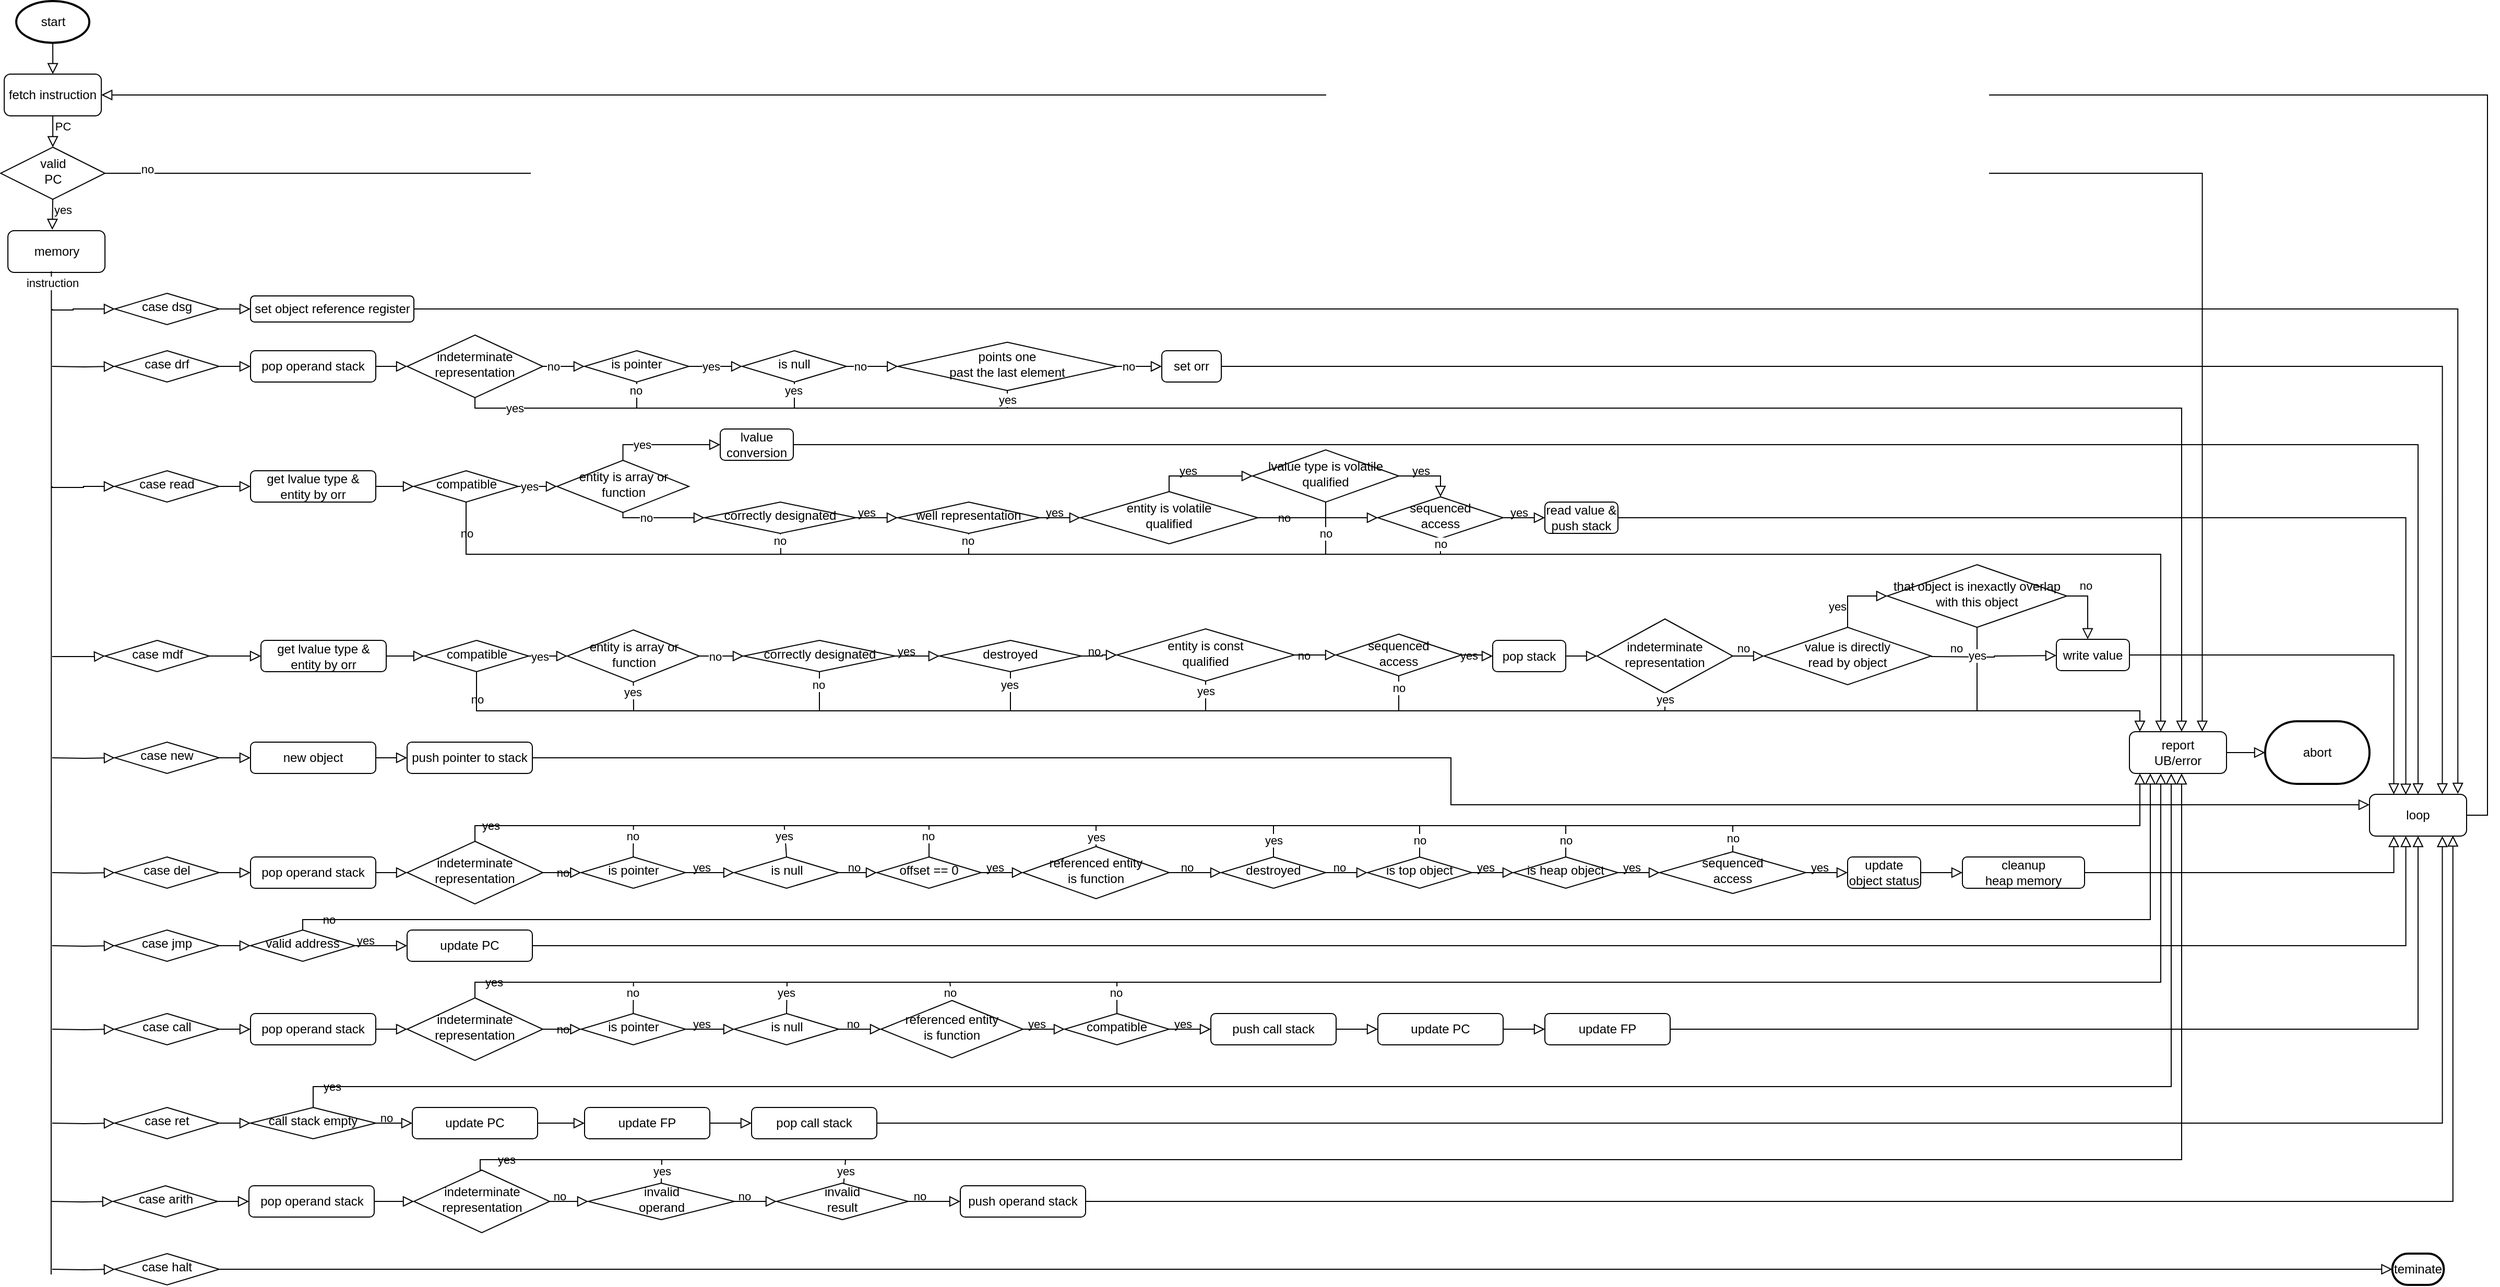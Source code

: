 <mxfile version="24.2.2" type="device">
  <diagram id="C5RBs43oDa-KdzZeNtuy" name="Page-1">
    <mxGraphModel dx="1895" dy="1049" grid="1" gridSize="10" guides="1" tooltips="1" connect="1" arrows="1" fold="1" page="1" pageScale="1" pageWidth="827" pageHeight="1169" math="0" shadow="0">
      <root>
        <mxCell id="WIyWlLk6GJQsqaUBKTNV-0" />
        <mxCell id="WIyWlLk6GJQsqaUBKTNV-1" parent="WIyWlLk6GJQsqaUBKTNV-0" />
        <mxCell id="kOnfNO-TKj69ax_tA5gU-0" value="start" style="strokeWidth=2;html=1;shape=mxgraph.flowchart.start_1;whiteSpace=wrap;" vertex="1" parent="WIyWlLk6GJQsqaUBKTNV-1">
          <mxGeometry x="105.57" y="30" width="70" height="40" as="geometry" />
        </mxCell>
        <mxCell id="kOnfNO-TKj69ax_tA5gU-1" value="valid&lt;div&gt;PC&lt;/div&gt;" style="rhombus;whiteSpace=wrap;html=1;shadow=0;fontFamily=Helvetica;fontSize=12;align=center;strokeWidth=1;spacing=6;spacingTop=-4;" vertex="1" parent="WIyWlLk6GJQsqaUBKTNV-1">
          <mxGeometry x="90.57" y="170" width="100" height="50" as="geometry" />
        </mxCell>
        <mxCell id="kOnfNO-TKj69ax_tA5gU-6" value="yes" style="rounded=0;html=1;jettySize=auto;orthogonalLoop=1;fontSize=11;endArrow=block;endFill=0;endSize=8;strokeWidth=1;shadow=0;labelBackgroundColor=none;edgeStyle=orthogonalEdgeStyle;exitX=0.5;exitY=1;exitDx=0;exitDy=0;entryX=0.457;entryY=-0.021;entryDx=0;entryDy=0;entryPerimeter=0;" edge="1" parent="WIyWlLk6GJQsqaUBKTNV-1" source="kOnfNO-TKj69ax_tA5gU-1" target="kOnfNO-TKj69ax_tA5gU-15">
          <mxGeometry x="-0.33" y="10" relative="1" as="geometry">
            <mxPoint as="offset" />
            <mxPoint x="20" y="280" as="sourcePoint" />
            <mxPoint x="20" y="340" as="targetPoint" />
          </mxGeometry>
        </mxCell>
        <mxCell id="kOnfNO-TKj69ax_tA5gU-14" value="abort" style="strokeWidth=2;html=1;shape=mxgraph.flowchart.terminator;whiteSpace=wrap;" vertex="1" parent="WIyWlLk6GJQsqaUBKTNV-1">
          <mxGeometry x="2260" y="720" width="100" height="60" as="geometry" />
        </mxCell>
        <mxCell id="kOnfNO-TKj69ax_tA5gU-15" value="memory" style="rounded=1;whiteSpace=wrap;html=1;fontSize=12;glass=0;strokeWidth=1;shadow=0;" vertex="1" parent="WIyWlLk6GJQsqaUBKTNV-1">
          <mxGeometry x="97.57" y="250" width="93" height="40" as="geometry" />
        </mxCell>
        <mxCell id="kOnfNO-TKj69ax_tA5gU-20" value="" style="endArrow=none;html=1;rounded=0;entryX=0.448;entryY=0.971;entryDx=0;entryDy=0;entryPerimeter=0;" edge="1" parent="WIyWlLk6GJQsqaUBKTNV-1" target="kOnfNO-TKj69ax_tA5gU-15">
          <mxGeometry width="50" height="50" relative="1" as="geometry">
            <mxPoint x="139" y="1250" as="sourcePoint" />
            <mxPoint x="60.57" y="290" as="targetPoint" />
          </mxGeometry>
        </mxCell>
        <mxCell id="kOnfNO-TKj69ax_tA5gU-21" value="instruction" style="edgeLabel;html=1;align=center;verticalAlign=middle;resizable=0;points=[];" vertex="1" connectable="0" parent="kOnfNO-TKj69ax_tA5gU-20">
          <mxGeometry x="0.193" y="1" relative="1" as="geometry">
            <mxPoint x="2" y="-377" as="offset" />
          </mxGeometry>
        </mxCell>
        <mxCell id="kOnfNO-TKj69ax_tA5gU-22" value="fetch instruction" style="rounded=1;whiteSpace=wrap;html=1;fontSize=12;glass=0;strokeWidth=1;shadow=0;" vertex="1" parent="WIyWlLk6GJQsqaUBKTNV-1">
          <mxGeometry x="94.07" y="100" width="93" height="40" as="geometry" />
        </mxCell>
        <mxCell id="kOnfNO-TKj69ax_tA5gU-23" value="PC" style="rounded=0;html=1;jettySize=auto;orthogonalLoop=1;fontSize=11;endArrow=block;endFill=0;endSize=8;strokeWidth=1;shadow=0;labelBackgroundColor=none;edgeStyle=orthogonalEdgeStyle;exitX=0.5;exitY=1;exitDx=0;exitDy=0;" edge="1" parent="WIyWlLk6GJQsqaUBKTNV-1" source="kOnfNO-TKj69ax_tA5gU-22" target="kOnfNO-TKj69ax_tA5gU-1">
          <mxGeometry x="0.2" y="9" relative="1" as="geometry">
            <mxPoint as="offset" />
            <mxPoint x="140.57" y="120" as="sourcePoint" />
            <mxPoint x="150.57" y="319" as="targetPoint" />
          </mxGeometry>
        </mxCell>
        <mxCell id="kOnfNO-TKj69ax_tA5gU-24" value="" style="rounded=0;html=1;jettySize=auto;orthogonalLoop=1;fontSize=11;endArrow=block;endFill=0;endSize=8;strokeWidth=1;shadow=0;labelBackgroundColor=none;edgeStyle=orthogonalEdgeStyle;exitX=0.5;exitY=1;exitDx=0;exitDy=0;exitPerimeter=0;" edge="1" parent="WIyWlLk6GJQsqaUBKTNV-1" source="kOnfNO-TKj69ax_tA5gU-0" target="kOnfNO-TKj69ax_tA5gU-22">
          <mxGeometry x="-0.33" y="10" relative="1" as="geometry">
            <mxPoint as="offset" />
            <mxPoint x="150.57" y="140" as="sourcePoint" />
            <mxPoint x="150.57" y="180" as="targetPoint" />
          </mxGeometry>
        </mxCell>
        <mxCell id="kOnfNO-TKj69ax_tA5gU-25" value="case dsg" style="rhombus;whiteSpace=wrap;html=1;shadow=0;fontFamily=Helvetica;fontSize=12;align=center;strokeWidth=1;spacing=6;spacingTop=-4;" vertex="1" parent="WIyWlLk6GJQsqaUBKTNV-1">
          <mxGeometry x="200" y="310" width="100" height="30" as="geometry" />
        </mxCell>
        <mxCell id="kOnfNO-TKj69ax_tA5gU-35" value="" style="edgeStyle=orthogonalEdgeStyle;rounded=0;html=1;jettySize=auto;orthogonalLoop=1;fontSize=11;endArrow=block;endFill=0;endSize=8;strokeWidth=1;shadow=0;labelBackgroundColor=none;entryX=0;entryY=0.5;entryDx=0;entryDy=0;" edge="1" parent="WIyWlLk6GJQsqaUBKTNV-1" target="kOnfNO-TKj69ax_tA5gU-25">
          <mxGeometry y="10" relative="1" as="geometry">
            <mxPoint as="offset" />
            <mxPoint x="140" y="325" as="sourcePoint" />
            <mxPoint x="380" y="310" as="targetPoint" />
            <Array as="points">
              <mxPoint x="140" y="326" />
              <mxPoint x="160" y="326" />
            </Array>
          </mxGeometry>
        </mxCell>
        <mxCell id="kOnfNO-TKj69ax_tA5gU-36" value="case drf" style="rhombus;whiteSpace=wrap;html=1;shadow=0;fontFamily=Helvetica;fontSize=12;align=center;strokeWidth=1;spacing=6;spacingTop=-4;" vertex="1" parent="WIyWlLk6GJQsqaUBKTNV-1">
          <mxGeometry x="200" y="365" width="100" height="30" as="geometry" />
        </mxCell>
        <mxCell id="kOnfNO-TKj69ax_tA5gU-37" value="" style="edgeStyle=orthogonalEdgeStyle;rounded=0;html=1;jettySize=auto;orthogonalLoop=1;fontSize=11;endArrow=block;endFill=0;endSize=8;strokeWidth=1;shadow=0;labelBackgroundColor=none;entryX=0;entryY=0.5;entryDx=0;entryDy=0;" edge="1" target="kOnfNO-TKj69ax_tA5gU-36" parent="WIyWlLk6GJQsqaUBKTNV-1">
          <mxGeometry y="10" relative="1" as="geometry">
            <mxPoint as="offset" />
            <mxPoint x="140" y="380" as="sourcePoint" />
            <mxPoint x="380" y="365" as="targetPoint" />
          </mxGeometry>
        </mxCell>
        <mxCell id="kOnfNO-TKj69ax_tA5gU-62" value="case read" style="rhombus;whiteSpace=wrap;html=1;shadow=0;fontFamily=Helvetica;fontSize=12;align=center;strokeWidth=1;spacing=6;spacingTop=-4;" vertex="1" parent="WIyWlLk6GJQsqaUBKTNV-1">
          <mxGeometry x="200" y="480" width="100" height="30" as="geometry" />
        </mxCell>
        <mxCell id="kOnfNO-TKj69ax_tA5gU-64" value="case arith" style="rhombus;whiteSpace=wrap;html=1;shadow=0;fontFamily=Helvetica;fontSize=12;align=center;strokeWidth=1;spacing=6;spacingTop=-4;" vertex="1" parent="WIyWlLk6GJQsqaUBKTNV-1">
          <mxGeometry x="198.5" y="1165" width="100" height="30" as="geometry" />
        </mxCell>
        <mxCell id="kOnfNO-TKj69ax_tA5gU-65" value="" style="edgeStyle=orthogonalEdgeStyle;rounded=0;html=1;jettySize=auto;orthogonalLoop=1;fontSize=11;endArrow=block;endFill=0;endSize=8;strokeWidth=1;shadow=0;labelBackgroundColor=none;entryX=0;entryY=0.5;entryDx=0;entryDy=0;" edge="1" target="kOnfNO-TKj69ax_tA5gU-64" parent="WIyWlLk6GJQsqaUBKTNV-1">
          <mxGeometry y="10" relative="1" as="geometry">
            <mxPoint as="offset" />
            <mxPoint x="138.5" y="1180" as="sourcePoint" />
            <mxPoint x="378.5" y="1165" as="targetPoint" />
          </mxGeometry>
        </mxCell>
        <mxCell id="kOnfNO-TKj69ax_tA5gU-66" value="case ret" style="rhombus;whiteSpace=wrap;html=1;shadow=0;fontFamily=Helvetica;fontSize=12;align=center;strokeWidth=1;spacing=6;spacingTop=-4;" vertex="1" parent="WIyWlLk6GJQsqaUBKTNV-1">
          <mxGeometry x="200" y="1090" width="100" height="30" as="geometry" />
        </mxCell>
        <mxCell id="kOnfNO-TKj69ax_tA5gU-67" value="" style="edgeStyle=orthogonalEdgeStyle;rounded=0;html=1;jettySize=auto;orthogonalLoop=1;fontSize=11;endArrow=block;endFill=0;endSize=8;strokeWidth=1;shadow=0;labelBackgroundColor=none;entryX=0;entryY=0.5;entryDx=0;entryDy=0;" edge="1" target="kOnfNO-TKj69ax_tA5gU-66" parent="WIyWlLk6GJQsqaUBKTNV-1">
          <mxGeometry y="10" relative="1" as="geometry">
            <mxPoint as="offset" />
            <mxPoint x="140" y="1105" as="sourcePoint" />
            <mxPoint x="380" y="1090" as="targetPoint" />
          </mxGeometry>
        </mxCell>
        <mxCell id="kOnfNO-TKj69ax_tA5gU-68" value="case new" style="rhombus;whiteSpace=wrap;html=1;shadow=0;fontFamily=Helvetica;fontSize=12;align=center;strokeWidth=1;spacing=6;spacingTop=-4;" vertex="1" parent="WIyWlLk6GJQsqaUBKTNV-1">
          <mxGeometry x="200" y="740" width="100" height="30" as="geometry" />
        </mxCell>
        <mxCell id="kOnfNO-TKj69ax_tA5gU-69" value="" style="edgeStyle=orthogonalEdgeStyle;rounded=0;html=1;jettySize=auto;orthogonalLoop=1;fontSize=11;endArrow=block;endFill=0;endSize=8;strokeWidth=1;shadow=0;labelBackgroundColor=none;entryX=0;entryY=0.5;entryDx=0;entryDy=0;" edge="1" target="kOnfNO-TKj69ax_tA5gU-68" parent="WIyWlLk6GJQsqaUBKTNV-1">
          <mxGeometry y="10" relative="1" as="geometry">
            <mxPoint as="offset" />
            <mxPoint x="140" y="755" as="sourcePoint" />
            <mxPoint x="380" y="740" as="targetPoint" />
          </mxGeometry>
        </mxCell>
        <mxCell id="kOnfNO-TKj69ax_tA5gU-70" value="case del" style="rhombus;whiteSpace=wrap;html=1;shadow=0;fontFamily=Helvetica;fontSize=12;align=center;strokeWidth=1;spacing=6;spacingTop=-4;" vertex="1" parent="WIyWlLk6GJQsqaUBKTNV-1">
          <mxGeometry x="200" y="850" width="100" height="30" as="geometry" />
        </mxCell>
        <mxCell id="kOnfNO-TKj69ax_tA5gU-71" value="" style="edgeStyle=orthogonalEdgeStyle;rounded=0;html=1;jettySize=auto;orthogonalLoop=1;fontSize=11;endArrow=block;endFill=0;endSize=8;strokeWidth=1;shadow=0;labelBackgroundColor=none;entryX=0;entryY=0.5;entryDx=0;entryDy=0;" edge="1" target="kOnfNO-TKj69ax_tA5gU-70" parent="WIyWlLk6GJQsqaUBKTNV-1">
          <mxGeometry y="10" relative="1" as="geometry">
            <mxPoint as="offset" />
            <mxPoint x="140" y="865" as="sourcePoint" />
            <mxPoint x="384" y="850" as="targetPoint" />
          </mxGeometry>
        </mxCell>
        <mxCell id="kOnfNO-TKj69ax_tA5gU-72" value="case call" style="rhombus;whiteSpace=wrap;html=1;shadow=0;fontFamily=Helvetica;fontSize=12;align=center;strokeWidth=1;spacing=6;spacingTop=-4;" vertex="1" parent="WIyWlLk6GJQsqaUBKTNV-1">
          <mxGeometry x="200" y="1000" width="100" height="30" as="geometry" />
        </mxCell>
        <mxCell id="kOnfNO-TKj69ax_tA5gU-73" value="" style="edgeStyle=orthogonalEdgeStyle;rounded=0;html=1;jettySize=auto;orthogonalLoop=1;fontSize=11;endArrow=block;endFill=0;endSize=8;strokeWidth=1;shadow=0;labelBackgroundColor=none;entryX=0;entryY=0.5;entryDx=0;entryDy=0;" edge="1" target="kOnfNO-TKj69ax_tA5gU-72" parent="WIyWlLk6GJQsqaUBKTNV-1">
          <mxGeometry y="10" relative="1" as="geometry">
            <mxPoint as="offset" />
            <mxPoint x="140" y="1015" as="sourcePoint" />
            <mxPoint x="380" y="995" as="targetPoint" />
          </mxGeometry>
        </mxCell>
        <mxCell id="kOnfNO-TKj69ax_tA5gU-74" value="case jmp" style="rhombus;whiteSpace=wrap;html=1;shadow=0;fontFamily=Helvetica;fontSize=12;align=center;strokeWidth=1;spacing=6;spacingTop=-4;" vertex="1" parent="WIyWlLk6GJQsqaUBKTNV-1">
          <mxGeometry x="200" y="920" width="100" height="30" as="geometry" />
        </mxCell>
        <mxCell id="kOnfNO-TKj69ax_tA5gU-75" value="" style="edgeStyle=orthogonalEdgeStyle;rounded=0;html=1;jettySize=auto;orthogonalLoop=1;fontSize=11;endArrow=block;endFill=0;endSize=8;strokeWidth=1;shadow=0;labelBackgroundColor=none;entryX=0;entryY=0.5;entryDx=0;entryDy=0;" edge="1" target="kOnfNO-TKj69ax_tA5gU-74" parent="WIyWlLk6GJQsqaUBKTNV-1">
          <mxGeometry y="10" relative="1" as="geometry">
            <mxPoint as="offset" />
            <mxPoint x="140" y="935" as="sourcePoint" />
            <mxPoint x="380" y="920" as="targetPoint" />
          </mxGeometry>
        </mxCell>
        <mxCell id="kOnfNO-TKj69ax_tA5gU-76" value="case halt" style="rhombus;whiteSpace=wrap;html=1;shadow=0;fontFamily=Helvetica;fontSize=12;align=center;strokeWidth=1;spacing=6;spacingTop=-4;" vertex="1" parent="WIyWlLk6GJQsqaUBKTNV-1">
          <mxGeometry x="200" y="1230" width="100" height="30" as="geometry" />
        </mxCell>
        <mxCell id="kOnfNO-TKj69ax_tA5gU-77" value="" style="edgeStyle=orthogonalEdgeStyle;rounded=0;html=1;jettySize=auto;orthogonalLoop=1;fontSize=11;endArrow=block;endFill=0;endSize=8;strokeWidth=1;shadow=0;labelBackgroundColor=none;entryX=0;entryY=0.5;entryDx=0;entryDy=0;" edge="1" target="kOnfNO-TKj69ax_tA5gU-76" parent="WIyWlLk6GJQsqaUBKTNV-1">
          <mxGeometry y="10" relative="1" as="geometry">
            <mxPoint as="offset" />
            <mxPoint x="140" y="1245" as="sourcePoint" />
            <mxPoint x="380" y="1230" as="targetPoint" />
          </mxGeometry>
        </mxCell>
        <mxCell id="kOnfNO-TKj69ax_tA5gU-78" value="set object reference register" style="rounded=1;whiteSpace=wrap;html=1;fontSize=12;glass=0;strokeWidth=1;shadow=0;" vertex="1" parent="WIyWlLk6GJQsqaUBKTNV-1">
          <mxGeometry x="330" y="312.5" width="156.5" height="25" as="geometry" />
        </mxCell>
        <mxCell id="kOnfNO-TKj69ax_tA5gU-79" value="" style="edgeStyle=orthogonalEdgeStyle;rounded=0;html=1;jettySize=auto;orthogonalLoop=1;fontSize=11;endArrow=block;endFill=0;endSize=8;strokeWidth=1;shadow=0;labelBackgroundColor=none;entryX=0;entryY=0.5;entryDx=0;entryDy=0;exitX=1;exitY=0.5;exitDx=0;exitDy=0;" edge="1" parent="WIyWlLk6GJQsqaUBKTNV-1" source="kOnfNO-TKj69ax_tA5gU-25" target="kOnfNO-TKj69ax_tA5gU-78">
          <mxGeometry y="10" relative="1" as="geometry">
            <mxPoint as="offset" />
            <mxPoint x="150" y="375" as="sourcePoint" />
            <mxPoint x="210" y="375" as="targetPoint" />
          </mxGeometry>
        </mxCell>
        <mxCell id="kOnfNO-TKj69ax_tA5gU-81" value="teminate" style="strokeWidth=2;html=1;shape=mxgraph.flowchart.terminator;whiteSpace=wrap;" vertex="1" parent="WIyWlLk6GJQsqaUBKTNV-1">
          <mxGeometry x="2381.79" y="1230" width="49.43" height="30" as="geometry" />
        </mxCell>
        <mxCell id="kOnfNO-TKj69ax_tA5gU-82" value="" style="edgeStyle=orthogonalEdgeStyle;rounded=0;html=1;jettySize=auto;orthogonalLoop=1;fontSize=11;endArrow=block;endFill=0;endSize=8;strokeWidth=1;shadow=0;labelBackgroundColor=none;entryX=0;entryY=0.5;entryDx=0;entryDy=0;exitX=1;exitY=0.5;exitDx=0;exitDy=0;entryPerimeter=0;" edge="1" parent="WIyWlLk6GJQsqaUBKTNV-1" source="kOnfNO-TKj69ax_tA5gU-76" target="kOnfNO-TKj69ax_tA5gU-81">
          <mxGeometry y="10" relative="1" as="geometry">
            <mxPoint as="offset" />
            <mxPoint x="150" y="1255" as="sourcePoint" />
            <mxPoint x="210" y="1255" as="targetPoint" />
          </mxGeometry>
        </mxCell>
        <mxCell id="kOnfNO-TKj69ax_tA5gU-83" value="report&lt;div&gt;UB/error&lt;/div&gt;" style="rounded=1;whiteSpace=wrap;html=1;fontSize=12;glass=0;strokeWidth=1;shadow=0;" vertex="1" parent="WIyWlLk6GJQsqaUBKTNV-1">
          <mxGeometry x="2130" y="730" width="93" height="40" as="geometry" />
        </mxCell>
        <mxCell id="kOnfNO-TKj69ax_tA5gU-84" value="" style="edgeStyle=orthogonalEdgeStyle;rounded=0;html=1;jettySize=auto;orthogonalLoop=1;fontSize=11;endArrow=block;endFill=0;endSize=8;strokeWidth=1;shadow=0;labelBackgroundColor=none;exitX=1;exitY=0.5;exitDx=0;exitDy=0;" edge="1" parent="WIyWlLk6GJQsqaUBKTNV-1" source="kOnfNO-TKj69ax_tA5gU-83" target="kOnfNO-TKj69ax_tA5gU-14">
          <mxGeometry y="10" relative="1" as="geometry">
            <mxPoint as="offset" />
            <mxPoint x="460" y="335" as="sourcePoint" />
            <mxPoint x="490" y="335" as="targetPoint" />
          </mxGeometry>
        </mxCell>
        <mxCell id="kOnfNO-TKj69ax_tA5gU-85" value="pop operand stack" style="rounded=1;whiteSpace=wrap;html=1;fontSize=12;glass=0;strokeWidth=1;shadow=0;" vertex="1" parent="WIyWlLk6GJQsqaUBKTNV-1">
          <mxGeometry x="330" y="365" width="120" height="30" as="geometry" />
        </mxCell>
        <mxCell id="kOnfNO-TKj69ax_tA5gU-86" value="is pointer" style="rhombus;whiteSpace=wrap;html=1;shadow=0;fontFamily=Helvetica;fontSize=12;align=center;strokeWidth=1;spacing=6;spacingTop=-4;" vertex="1" parent="WIyWlLk6GJQsqaUBKTNV-1">
          <mxGeometry x="650" y="365" width="100" height="30" as="geometry" />
        </mxCell>
        <mxCell id="kOnfNO-TKj69ax_tA5gU-87" value="is null" style="rhombus;whiteSpace=wrap;html=1;shadow=0;fontFamily=Helvetica;fontSize=12;align=center;strokeWidth=1;spacing=6;spacingTop=-4;" vertex="1" parent="WIyWlLk6GJQsqaUBKTNV-1">
          <mxGeometry x="801" y="365" width="100" height="30" as="geometry" />
        </mxCell>
        <mxCell id="kOnfNO-TKj69ax_tA5gU-89" value="points one&lt;div&gt;past the last element&lt;/div&gt;" style="rhombus;whiteSpace=wrap;html=1;shadow=0;fontFamily=Helvetica;fontSize=12;align=center;strokeWidth=1;spacing=6;spacingTop=-4;" vertex="1" parent="WIyWlLk6GJQsqaUBKTNV-1">
          <mxGeometry x="950" y="356.88" width="210" height="46.25" as="geometry" />
        </mxCell>
        <mxCell id="kOnfNO-TKj69ax_tA5gU-90" value="get lvalue type &amp;amp; entity by orr" style="rounded=1;whiteSpace=wrap;html=1;fontSize=12;glass=0;strokeWidth=1;shadow=0;" vertex="1" parent="WIyWlLk6GJQsqaUBKTNV-1">
          <mxGeometry x="330" y="480" width="120" height="30" as="geometry" />
        </mxCell>
        <mxCell id="kOnfNO-TKj69ax_tA5gU-91" value="set orr" style="rounded=1;whiteSpace=wrap;html=1;fontSize=12;glass=0;strokeWidth=1;shadow=0;" vertex="1" parent="WIyWlLk6GJQsqaUBKTNV-1">
          <mxGeometry x="1203" y="365.01" width="57" height="30" as="geometry" />
        </mxCell>
        <mxCell id="kOnfNO-TKj69ax_tA5gU-92" value="compatible" style="rhombus;whiteSpace=wrap;html=1;shadow=0;fontFamily=Helvetica;fontSize=12;align=center;strokeWidth=1;spacing=6;spacingTop=-4;" vertex="1" parent="WIyWlLk6GJQsqaUBKTNV-1">
          <mxGeometry x="486.5" y="480" width="100" height="30" as="geometry" />
        </mxCell>
        <mxCell id="kOnfNO-TKj69ax_tA5gU-93" value="entity is array or function" style="rhombus;whiteSpace=wrap;html=1;shadow=0;fontFamily=Helvetica;fontSize=12;align=center;strokeWidth=1;spacing=6;spacingTop=-4;" vertex="1" parent="WIyWlLk6GJQsqaUBKTNV-1">
          <mxGeometry x="623.5" y="470" width="126.5" height="50" as="geometry" />
        </mxCell>
        <mxCell id="kOnfNO-TKj69ax_tA5gU-96" value="lvalue conversion" style="rounded=1;whiteSpace=wrap;html=1;fontSize=12;glass=0;strokeWidth=1;shadow=0;" vertex="1" parent="WIyWlLk6GJQsqaUBKTNV-1">
          <mxGeometry x="780" y="440" width="70" height="30" as="geometry" />
        </mxCell>
        <mxCell id="kOnfNO-TKj69ax_tA5gU-97" value="correctly&amp;nbsp;&lt;span style=&quot;background-color: initial;&quot;&gt;designated&lt;/span&gt;" style="rhombus;whiteSpace=wrap;html=1;shadow=0;fontFamily=Helvetica;fontSize=12;align=center;strokeWidth=1;spacing=6;spacingTop=-4;" vertex="1" parent="WIyWlLk6GJQsqaUBKTNV-1">
          <mxGeometry x="765" y="510" width="145" height="30" as="geometry" />
        </mxCell>
        <mxCell id="kOnfNO-TKj69ax_tA5gU-98" value="well&amp;nbsp;&lt;span style=&quot;background-color: initial;&quot;&gt;representation&lt;/span&gt;" style="rhombus;whiteSpace=wrap;html=1;shadow=0;fontFamily=Helvetica;fontSize=12;align=center;strokeWidth=1;spacing=6;spacingTop=-4;" vertex="1" parent="WIyWlLk6GJQsqaUBKTNV-1">
          <mxGeometry x="950" y="510" width="136" height="30" as="geometry" />
        </mxCell>
        <mxCell id="kOnfNO-TKj69ax_tA5gU-100" value="read value &amp;amp;&lt;div&gt;push stack&lt;/div&gt;" style="rounded=1;whiteSpace=wrap;html=1;fontSize=12;glass=0;strokeWidth=1;shadow=0;" vertex="1" parent="WIyWlLk6GJQsqaUBKTNV-1">
          <mxGeometry x="1570" y="510" width="70" height="30" as="geometry" />
        </mxCell>
        <mxCell id="kOnfNO-TKj69ax_tA5gU-101" value="entity is volatile&lt;div&gt;qualified&lt;/div&gt;" style="rhombus;whiteSpace=wrap;html=1;shadow=0;fontFamily=Helvetica;fontSize=12;align=center;strokeWidth=1;spacing=6;spacingTop=-4;" vertex="1" parent="WIyWlLk6GJQsqaUBKTNV-1">
          <mxGeometry x="1125" y="500" width="170" height="50" as="geometry" />
        </mxCell>
        <mxCell id="kOnfNO-TKj69ax_tA5gU-102" value="lvalue type is volatile&lt;div&gt;qualified&lt;/div&gt;" style="rhombus;whiteSpace=wrap;html=1;shadow=0;fontFamily=Helvetica;fontSize=12;align=center;strokeWidth=1;spacing=6;spacingTop=-4;" vertex="1" parent="WIyWlLk6GJQsqaUBKTNV-1">
          <mxGeometry x="1290" y="460" width="140" height="50" as="geometry" />
        </mxCell>
        <mxCell id="kOnfNO-TKj69ax_tA5gU-115" value="sequenced&lt;div&gt;access&lt;/div&gt;" style="rhombus;whiteSpace=wrap;html=1;shadow=0;fontFamily=Helvetica;fontSize=12;align=center;strokeWidth=1;spacing=6;spacingTop=-4;" vertex="1" parent="WIyWlLk6GJQsqaUBKTNV-1">
          <mxGeometry x="1410" y="505" width="120" height="40" as="geometry" />
        </mxCell>
        <mxCell id="kOnfNO-TKj69ax_tA5gU-123" value="new object" style="rounded=1;whiteSpace=wrap;html=1;fontSize=12;glass=0;strokeWidth=1;shadow=0;" vertex="1" parent="WIyWlLk6GJQsqaUBKTNV-1">
          <mxGeometry x="330" y="740" width="120" height="30" as="geometry" />
        </mxCell>
        <mxCell id="kOnfNO-TKj69ax_tA5gU-124" value="push pointer to stack" style="rounded=1;whiteSpace=wrap;html=1;fontSize=12;glass=0;strokeWidth=1;shadow=0;" vertex="1" parent="WIyWlLk6GJQsqaUBKTNV-1">
          <mxGeometry x="480" y="740" width="120" height="30" as="geometry" />
        </mxCell>
        <mxCell id="kOnfNO-TKj69ax_tA5gU-126" value="pop operand stack" style="rounded=1;whiteSpace=wrap;html=1;fontSize=12;glass=0;strokeWidth=1;shadow=0;" vertex="1" parent="WIyWlLk6GJQsqaUBKTNV-1">
          <mxGeometry x="330" y="850" width="120" height="30" as="geometry" />
        </mxCell>
        <mxCell id="kOnfNO-TKj69ax_tA5gU-127" value="is pointer" style="rhombus;whiteSpace=wrap;html=1;shadow=0;fontFamily=Helvetica;fontSize=12;align=center;strokeWidth=1;spacing=6;spacingTop=-4;" vertex="1" parent="WIyWlLk6GJQsqaUBKTNV-1">
          <mxGeometry x="646.75" y="850" width="100" height="30" as="geometry" />
        </mxCell>
        <mxCell id="kOnfNO-TKj69ax_tA5gU-128" value="is null" style="rhombus;whiteSpace=wrap;html=1;shadow=0;fontFamily=Helvetica;fontSize=12;align=center;strokeWidth=1;spacing=6;spacingTop=-4;" vertex="1" parent="WIyWlLk6GJQsqaUBKTNV-1">
          <mxGeometry x="793.5" y="850" width="100" height="30" as="geometry" />
        </mxCell>
        <mxCell id="kOnfNO-TKj69ax_tA5gU-131" value="offset == 0" style="rhombus;whiteSpace=wrap;html=1;shadow=0;fontFamily=Helvetica;fontSize=12;align=center;strokeWidth=1;spacing=6;spacingTop=-4;" vertex="1" parent="WIyWlLk6GJQsqaUBKTNV-1">
          <mxGeometry x="930" y="850" width="100" height="30" as="geometry" />
        </mxCell>
        <mxCell id="kOnfNO-TKj69ax_tA5gU-132" value="referenced entity&lt;div&gt;is function&lt;/div&gt;" style="rhombus;whiteSpace=wrap;html=1;shadow=0;fontFamily=Helvetica;fontSize=12;align=center;strokeWidth=1;spacing=6;spacingTop=-4;" vertex="1" parent="WIyWlLk6GJQsqaUBKTNV-1">
          <mxGeometry x="1070" y="840" width="140" height="50" as="geometry" />
        </mxCell>
        <mxCell id="kOnfNO-TKj69ax_tA5gU-133" value="destroyed" style="rhombus;whiteSpace=wrap;html=1;shadow=0;fontFamily=Helvetica;fontSize=12;align=center;strokeWidth=1;spacing=6;spacingTop=-4;" vertex="1" parent="WIyWlLk6GJQsqaUBKTNV-1">
          <mxGeometry x="1260" y="850" width="100" height="30" as="geometry" />
        </mxCell>
        <mxCell id="kOnfNO-TKj69ax_tA5gU-134" value="is top object" style="rhombus;whiteSpace=wrap;html=1;shadow=0;fontFamily=Helvetica;fontSize=12;align=center;strokeWidth=1;spacing=6;spacingTop=-4;" vertex="1" parent="WIyWlLk6GJQsqaUBKTNV-1">
          <mxGeometry x="1400" y="850" width="100" height="30" as="geometry" />
        </mxCell>
        <mxCell id="kOnfNO-TKj69ax_tA5gU-135" value="is heap object" style="rhombus;whiteSpace=wrap;html=1;shadow=0;fontFamily=Helvetica;fontSize=12;align=center;strokeWidth=1;spacing=6;spacingTop=-4;" vertex="1" parent="WIyWlLk6GJQsqaUBKTNV-1">
          <mxGeometry x="1540" y="850" width="100" height="30" as="geometry" />
        </mxCell>
        <mxCell id="kOnfNO-TKj69ax_tA5gU-137" value="sequenced&lt;div&gt;access&lt;/div&gt;" style="rhombus;whiteSpace=wrap;html=1;shadow=0;fontFamily=Helvetica;fontSize=12;align=center;strokeWidth=1;spacing=6;spacingTop=-4;" vertex="1" parent="WIyWlLk6GJQsqaUBKTNV-1">
          <mxGeometry x="1680" y="845" width="140" height="40" as="geometry" />
        </mxCell>
        <mxCell id="kOnfNO-TKj69ax_tA5gU-138" value="update object status" style="rounded=1;whiteSpace=wrap;html=1;fontSize=12;glass=0;strokeWidth=1;shadow=0;" vertex="1" parent="WIyWlLk6GJQsqaUBKTNV-1">
          <mxGeometry x="1860" y="850" width="70" height="30" as="geometry" />
        </mxCell>
        <mxCell id="kOnfNO-TKj69ax_tA5gU-139" value="cleanup&lt;div&gt;heap memory&lt;/div&gt;" style="rounded=1;whiteSpace=wrap;html=1;fontSize=12;glass=0;strokeWidth=1;shadow=0;" vertex="1" parent="WIyWlLk6GJQsqaUBKTNV-1">
          <mxGeometry x="1970" y="850" width="117" height="30" as="geometry" />
        </mxCell>
        <mxCell id="kOnfNO-TKj69ax_tA5gU-140" value="valid address" style="rhombus;whiteSpace=wrap;html=1;shadow=0;fontFamily=Helvetica;fontSize=12;align=center;strokeWidth=1;spacing=6;spacingTop=-4;" vertex="1" parent="WIyWlLk6GJQsqaUBKTNV-1">
          <mxGeometry x="330" y="920" width="100" height="30" as="geometry" />
        </mxCell>
        <mxCell id="kOnfNO-TKj69ax_tA5gU-141" value="update PC" style="rounded=1;whiteSpace=wrap;html=1;fontSize=12;glass=0;strokeWidth=1;shadow=0;" vertex="1" parent="WIyWlLk6GJQsqaUBKTNV-1">
          <mxGeometry x="480" y="920" width="120" height="30" as="geometry" />
        </mxCell>
        <mxCell id="kOnfNO-TKj69ax_tA5gU-146" value="referenced entity&lt;div&gt;is function&lt;/div&gt;" style="rhombus;whiteSpace=wrap;html=1;shadow=0;fontFamily=Helvetica;fontSize=12;align=center;strokeWidth=1;spacing=6;spacingTop=-4;" vertex="1" parent="WIyWlLk6GJQsqaUBKTNV-1">
          <mxGeometry x="934" y="987.5" width="136" height="55" as="geometry" />
        </mxCell>
        <mxCell id="kOnfNO-TKj69ax_tA5gU-147" value="indeterminate&lt;div&gt;representation&lt;/div&gt;" style="rhombus;whiteSpace=wrap;html=1;shadow=0;fontFamily=Helvetica;fontSize=12;align=center;strokeWidth=1;spacing=6;spacingTop=-4;" vertex="1" parent="WIyWlLk6GJQsqaUBKTNV-1">
          <mxGeometry x="480" y="350" width="130" height="60" as="geometry" />
        </mxCell>
        <mxCell id="kOnfNO-TKj69ax_tA5gU-150" value="compatible" style="rhombus;whiteSpace=wrap;html=1;shadow=0;fontFamily=Helvetica;fontSize=12;align=center;strokeWidth=1;spacing=6;spacingTop=-4;" vertex="1" parent="WIyWlLk6GJQsqaUBKTNV-1">
          <mxGeometry x="1110" y="1000" width="100" height="30" as="geometry" />
        </mxCell>
        <mxCell id="kOnfNO-TKj69ax_tA5gU-151" value="push call stack" style="rounded=1;whiteSpace=wrap;html=1;fontSize=12;glass=0;strokeWidth=1;shadow=0;" vertex="1" parent="WIyWlLk6GJQsqaUBKTNV-1">
          <mxGeometry x="1250" y="1000" width="120" height="30" as="geometry" />
        </mxCell>
        <mxCell id="kOnfNO-TKj69ax_tA5gU-152" value="update PC" style="rounded=1;whiteSpace=wrap;html=1;fontSize=12;glass=0;strokeWidth=1;shadow=0;" vertex="1" parent="WIyWlLk6GJQsqaUBKTNV-1">
          <mxGeometry x="1410" y="1000" width="120" height="30" as="geometry" />
        </mxCell>
        <mxCell id="kOnfNO-TKj69ax_tA5gU-153" value="update FP" style="rounded=1;whiteSpace=wrap;html=1;fontSize=12;glass=0;strokeWidth=1;shadow=0;" vertex="1" parent="WIyWlLk6GJQsqaUBKTNV-1">
          <mxGeometry x="1570" y="1000" width="120" height="30" as="geometry" />
        </mxCell>
        <mxCell id="kOnfNO-TKj69ax_tA5gU-155" value="call stack empty" style="rhombus;whiteSpace=wrap;html=1;shadow=0;fontFamily=Helvetica;fontSize=12;align=center;strokeWidth=1;spacing=6;spacingTop=-4;" vertex="1" parent="WIyWlLk6GJQsqaUBKTNV-1">
          <mxGeometry x="330" y="1090" width="120" height="30" as="geometry" />
        </mxCell>
        <mxCell id="kOnfNO-TKj69ax_tA5gU-157" value="update PC" style="rounded=1;whiteSpace=wrap;html=1;fontSize=12;glass=0;strokeWidth=1;shadow=0;" vertex="1" parent="WIyWlLk6GJQsqaUBKTNV-1">
          <mxGeometry x="485" y="1090" width="120" height="30" as="geometry" />
        </mxCell>
        <mxCell id="kOnfNO-TKj69ax_tA5gU-158" value="update FP" style="rounded=1;whiteSpace=wrap;html=1;fontSize=12;glass=0;strokeWidth=1;shadow=0;" vertex="1" parent="WIyWlLk6GJQsqaUBKTNV-1">
          <mxGeometry x="650" y="1090" width="120" height="30" as="geometry" />
        </mxCell>
        <mxCell id="kOnfNO-TKj69ax_tA5gU-160" value="pop call stack" style="rounded=1;whiteSpace=wrap;html=1;fontSize=12;glass=0;strokeWidth=1;shadow=0;" vertex="1" parent="WIyWlLk6GJQsqaUBKTNV-1">
          <mxGeometry x="810" y="1090" width="120" height="30" as="geometry" />
        </mxCell>
        <mxCell id="kOnfNO-TKj69ax_tA5gU-161" value="pop operand stack" style="rounded=1;whiteSpace=wrap;html=1;fontSize=12;glass=0;strokeWidth=1;shadow=0;" vertex="1" parent="WIyWlLk6GJQsqaUBKTNV-1">
          <mxGeometry x="328.5" y="1165" width="120" height="30" as="geometry" />
        </mxCell>
        <mxCell id="kOnfNO-TKj69ax_tA5gU-163" value="invalid&lt;div&gt;operand&lt;/div&gt;" style="rhombus;whiteSpace=wrap;html=1;shadow=0;fontFamily=Helvetica;fontSize=12;align=center;strokeWidth=1;spacing=6;spacingTop=-4;" vertex="1" parent="WIyWlLk6GJQsqaUBKTNV-1">
          <mxGeometry x="653.5" y="1162.5" width="140" height="35" as="geometry" />
        </mxCell>
        <mxCell id="kOnfNO-TKj69ax_tA5gU-164" value="invalid&lt;div&gt;result&lt;/div&gt;" style="rhombus;whiteSpace=wrap;html=1;shadow=0;fontFamily=Helvetica;fontSize=12;align=center;strokeWidth=1;spacing=6;spacingTop=-4;" vertex="1" parent="WIyWlLk6GJQsqaUBKTNV-1">
          <mxGeometry x="834" y="1162.5" width="126" height="35" as="geometry" />
        </mxCell>
        <mxCell id="kOnfNO-TKj69ax_tA5gU-165" value="push operand stack" style="rounded=1;whiteSpace=wrap;html=1;fontSize=12;glass=0;strokeWidth=1;shadow=0;" vertex="1" parent="WIyWlLk6GJQsqaUBKTNV-1">
          <mxGeometry x="1010" y="1165" width="120" height="30" as="geometry" />
        </mxCell>
        <mxCell id="kOnfNO-TKj69ax_tA5gU-169" value="" style="edgeStyle=orthogonalEdgeStyle;rounded=0;html=1;jettySize=auto;orthogonalLoop=1;fontSize=11;endArrow=block;endFill=0;endSize=8;strokeWidth=1;shadow=0;labelBackgroundColor=none;exitX=1;exitY=0.5;exitDx=0;exitDy=0;" edge="1" parent="WIyWlLk6GJQsqaUBKTNV-1" source="kOnfNO-TKj69ax_tA5gU-36" target="kOnfNO-TKj69ax_tA5gU-85">
          <mxGeometry relative="1" as="geometry">
            <mxPoint x="310" y="335" as="sourcePoint" />
            <mxPoint x="334" y="335" as="targetPoint" />
          </mxGeometry>
        </mxCell>
        <mxCell id="kOnfNO-TKj69ax_tA5gU-170" value="" style="edgeStyle=orthogonalEdgeStyle;rounded=0;html=1;jettySize=auto;orthogonalLoop=1;fontSize=11;endArrow=block;endFill=0;endSize=8;strokeWidth=1;shadow=0;labelBackgroundColor=none;exitX=1;exitY=0.5;exitDx=0;exitDy=0;" edge="1" parent="WIyWlLk6GJQsqaUBKTNV-1" source="kOnfNO-TKj69ax_tA5gU-85" target="kOnfNO-TKj69ax_tA5gU-147">
          <mxGeometry relative="1" as="geometry">
            <mxPoint x="310" y="390" as="sourcePoint" />
            <mxPoint x="340" y="390" as="targetPoint" />
          </mxGeometry>
        </mxCell>
        <mxCell id="kOnfNO-TKj69ax_tA5gU-171" value="" style="edgeStyle=orthogonalEdgeStyle;rounded=0;html=1;jettySize=auto;orthogonalLoop=1;fontSize=11;endArrow=block;endFill=0;endSize=8;strokeWidth=1;shadow=0;labelBackgroundColor=none;exitX=0.5;exitY=1;exitDx=0;exitDy=0;" edge="1" parent="WIyWlLk6GJQsqaUBKTNV-1" source="kOnfNO-TKj69ax_tA5gU-147" target="kOnfNO-TKj69ax_tA5gU-83">
          <mxGeometry relative="1" as="geometry">
            <mxPoint x="560" y="380" as="sourcePoint" />
            <mxPoint x="2030" y="560" as="targetPoint" />
            <Array as="points">
              <mxPoint x="545" y="420" />
              <mxPoint x="2180" y="420" />
            </Array>
          </mxGeometry>
        </mxCell>
        <mxCell id="kOnfNO-TKj69ax_tA5gU-172" value="yes" style="edgeLabel;html=1;align=center;verticalAlign=middle;resizable=0;points=[];" vertex="1" connectable="0" parent="kOnfNO-TKj69ax_tA5gU-171">
          <mxGeometry x="-0.957" y="-1" relative="1" as="geometry">
            <mxPoint x="6" y="-1" as="offset" />
          </mxGeometry>
        </mxCell>
        <mxCell id="kOnfNO-TKj69ax_tA5gU-173" value="" style="edgeStyle=orthogonalEdgeStyle;rounded=0;html=1;jettySize=auto;orthogonalLoop=1;fontSize=11;endArrow=block;endFill=0;endSize=8;strokeWidth=1;shadow=0;labelBackgroundColor=none;exitX=1;exitY=0.5;exitDx=0;exitDy=0;" edge="1" parent="WIyWlLk6GJQsqaUBKTNV-1" source="kOnfNO-TKj69ax_tA5gU-147" target="kOnfNO-TKj69ax_tA5gU-86">
          <mxGeometry relative="1" as="geometry">
            <mxPoint x="460" y="390" as="sourcePoint" />
            <mxPoint x="490" y="390" as="targetPoint" />
          </mxGeometry>
        </mxCell>
        <mxCell id="kOnfNO-TKj69ax_tA5gU-174" value="no" style="edgeLabel;html=1;align=center;verticalAlign=middle;resizable=0;points=[];" vertex="1" connectable="0" parent="kOnfNO-TKj69ax_tA5gU-173">
          <mxGeometry x="-0.665" relative="1" as="geometry">
            <mxPoint x="3" as="offset" />
          </mxGeometry>
        </mxCell>
        <mxCell id="kOnfNO-TKj69ax_tA5gU-176" value="" style="endArrow=none;html=1;rounded=0;entryX=0.5;entryY=1;entryDx=0;entryDy=0;" edge="1" parent="WIyWlLk6GJQsqaUBKTNV-1" target="kOnfNO-TKj69ax_tA5gU-86">
          <mxGeometry width="50" height="50" relative="1" as="geometry">
            <mxPoint x="700" y="420" as="sourcePoint" />
            <mxPoint x="830" y="440" as="targetPoint" />
          </mxGeometry>
        </mxCell>
        <mxCell id="kOnfNO-TKj69ax_tA5gU-177" value="no" style="edgeLabel;html=1;align=center;verticalAlign=middle;resizable=0;points=[];" vertex="1" connectable="0" parent="kOnfNO-TKj69ax_tA5gU-176">
          <mxGeometry x="0.341" y="1" relative="1" as="geometry">
            <mxPoint as="offset" />
          </mxGeometry>
        </mxCell>
        <mxCell id="kOnfNO-TKj69ax_tA5gU-178" value="" style="edgeStyle=orthogonalEdgeStyle;rounded=0;html=1;jettySize=auto;orthogonalLoop=1;fontSize=11;endArrow=block;endFill=0;endSize=8;strokeWidth=1;shadow=0;labelBackgroundColor=none;exitX=1;exitY=0.5;exitDx=0;exitDy=0;" edge="1" parent="WIyWlLk6GJQsqaUBKTNV-1" source="kOnfNO-TKj69ax_tA5gU-86" target="kOnfNO-TKj69ax_tA5gU-87">
          <mxGeometry relative="1" as="geometry">
            <mxPoint x="620" y="390" as="sourcePoint" />
            <mxPoint x="660" y="390" as="targetPoint" />
          </mxGeometry>
        </mxCell>
        <mxCell id="kOnfNO-TKj69ax_tA5gU-179" value="yes" style="edgeLabel;html=1;align=center;verticalAlign=middle;resizable=0;points=[];" vertex="1" connectable="0" parent="kOnfNO-TKj69ax_tA5gU-178">
          <mxGeometry x="-0.665" relative="1" as="geometry">
            <mxPoint x="12" as="offset" />
          </mxGeometry>
        </mxCell>
        <mxCell id="kOnfNO-TKj69ax_tA5gU-182" value="" style="endArrow=none;html=1;rounded=0;entryX=0.5;entryY=1;entryDx=0;entryDy=0;" edge="1" parent="WIyWlLk6GJQsqaUBKTNV-1" target="kOnfNO-TKj69ax_tA5gU-87">
          <mxGeometry width="50" height="50" relative="1" as="geometry">
            <mxPoint x="851" y="420" as="sourcePoint" />
            <mxPoint x="710" y="405" as="targetPoint" />
          </mxGeometry>
        </mxCell>
        <mxCell id="kOnfNO-TKj69ax_tA5gU-183" value="yes" style="edgeLabel;html=1;align=center;verticalAlign=middle;resizable=0;points=[];" vertex="1" connectable="0" parent="kOnfNO-TKj69ax_tA5gU-182">
          <mxGeometry x="0.341" y="1" relative="1" as="geometry">
            <mxPoint as="offset" />
          </mxGeometry>
        </mxCell>
        <mxCell id="kOnfNO-TKj69ax_tA5gU-185" value="" style="edgeStyle=orthogonalEdgeStyle;rounded=0;html=1;jettySize=auto;orthogonalLoop=1;fontSize=11;endArrow=block;endFill=0;endSize=8;strokeWidth=1;shadow=0;labelBackgroundColor=none;exitX=1;exitY=0.5;exitDx=0;exitDy=0;" edge="1" parent="WIyWlLk6GJQsqaUBKTNV-1" source="kOnfNO-TKj69ax_tA5gU-87" target="kOnfNO-TKj69ax_tA5gU-89">
          <mxGeometry relative="1" as="geometry">
            <mxPoint x="760" y="390" as="sourcePoint" />
            <mxPoint x="811" y="390" as="targetPoint" />
          </mxGeometry>
        </mxCell>
        <mxCell id="kOnfNO-TKj69ax_tA5gU-186" value="no" style="edgeLabel;html=1;align=center;verticalAlign=middle;resizable=0;points=[];" vertex="1" connectable="0" parent="kOnfNO-TKj69ax_tA5gU-185">
          <mxGeometry x="-0.665" relative="1" as="geometry">
            <mxPoint x="4" as="offset" />
          </mxGeometry>
        </mxCell>
        <mxCell id="kOnfNO-TKj69ax_tA5gU-187" value="" style="endArrow=none;html=1;rounded=0;entryX=0.5;entryY=1;entryDx=0;entryDy=0;" edge="1" parent="WIyWlLk6GJQsqaUBKTNV-1" target="kOnfNO-TKj69ax_tA5gU-89">
          <mxGeometry width="50" height="50" relative="1" as="geometry">
            <mxPoint x="1055" y="420" as="sourcePoint" />
            <mxPoint x="861" y="405" as="targetPoint" />
          </mxGeometry>
        </mxCell>
        <mxCell id="kOnfNO-TKj69ax_tA5gU-188" value="yes" style="edgeLabel;html=1;align=center;verticalAlign=middle;resizable=0;points=[];" vertex="1" connectable="0" parent="kOnfNO-TKj69ax_tA5gU-187">
          <mxGeometry x="0.341" y="1" relative="1" as="geometry">
            <mxPoint x="1" y="3" as="offset" />
          </mxGeometry>
        </mxCell>
        <mxCell id="kOnfNO-TKj69ax_tA5gU-192" value="" style="edgeStyle=orthogonalEdgeStyle;rounded=0;html=1;jettySize=auto;orthogonalLoop=1;fontSize=11;endArrow=block;endFill=0;endSize=8;strokeWidth=1;shadow=0;labelBackgroundColor=none;exitX=1;exitY=0.5;exitDx=0;exitDy=0;" edge="1" parent="WIyWlLk6GJQsqaUBKTNV-1" source="kOnfNO-TKj69ax_tA5gU-89" target="kOnfNO-TKj69ax_tA5gU-91">
          <mxGeometry relative="1" as="geometry">
            <mxPoint x="911" y="390" as="sourcePoint" />
            <mxPoint x="960" y="390" as="targetPoint" />
          </mxGeometry>
        </mxCell>
        <mxCell id="kOnfNO-TKj69ax_tA5gU-193" value="no" style="edgeLabel;html=1;align=center;verticalAlign=middle;resizable=0;points=[];" vertex="1" connectable="0" parent="kOnfNO-TKj69ax_tA5gU-192">
          <mxGeometry x="-0.665" relative="1" as="geometry">
            <mxPoint x="4" as="offset" />
          </mxGeometry>
        </mxCell>
        <mxCell id="kOnfNO-TKj69ax_tA5gU-195" value="loop" style="rounded=1;whiteSpace=wrap;html=1;fontSize=12;glass=0;strokeWidth=1;shadow=0;" vertex="1" parent="WIyWlLk6GJQsqaUBKTNV-1">
          <mxGeometry x="2360" y="790" width="93" height="40" as="geometry" />
        </mxCell>
        <mxCell id="kOnfNO-TKj69ax_tA5gU-196" value="" style="edgeStyle=orthogonalEdgeStyle;rounded=0;html=1;jettySize=auto;orthogonalLoop=1;fontSize=11;endArrow=block;endFill=0;endSize=8;strokeWidth=1;shadow=0;labelBackgroundColor=none;exitX=1;exitY=0.5;exitDx=0;exitDy=0;entryX=0.91;entryY=-0.013;entryDx=0;entryDy=0;entryPerimeter=0;" edge="1" parent="WIyWlLk6GJQsqaUBKTNV-1" source="kOnfNO-TKj69ax_tA5gU-78" target="kOnfNO-TKj69ax_tA5gU-195">
          <mxGeometry y="10" relative="1" as="geometry">
            <mxPoint as="offset" />
            <mxPoint x="1783" y="615" as="sourcePoint" />
            <mxPoint x="1900" y="615" as="targetPoint" />
          </mxGeometry>
        </mxCell>
        <mxCell id="kOnfNO-TKj69ax_tA5gU-197" value="" style="edgeStyle=orthogonalEdgeStyle;rounded=0;html=1;jettySize=auto;orthogonalLoop=1;fontSize=11;endArrow=block;endFill=0;endSize=8;strokeWidth=1;shadow=0;labelBackgroundColor=none;exitX=1;exitY=0.5;exitDx=0;exitDy=0;entryX=0.75;entryY=0;entryDx=0;entryDy=0;" edge="1" parent="WIyWlLk6GJQsqaUBKTNV-1" source="kOnfNO-TKj69ax_tA5gU-91" target="kOnfNO-TKj69ax_tA5gU-195">
          <mxGeometry y="10" relative="1" as="geometry">
            <mxPoint as="offset" />
            <mxPoint x="497" y="335" as="sourcePoint" />
            <mxPoint x="1837" y="645" as="targetPoint" />
          </mxGeometry>
        </mxCell>
        <mxCell id="kOnfNO-TKj69ax_tA5gU-198" value="" style="edgeStyle=orthogonalEdgeStyle;rounded=0;html=1;jettySize=auto;orthogonalLoop=1;fontSize=11;endArrow=block;endFill=0;endSize=8;strokeWidth=1;shadow=0;labelBackgroundColor=none;exitX=1;exitY=0.5;exitDx=0;exitDy=0;entryX=1;entryY=0.5;entryDx=0;entryDy=0;" edge="1" parent="WIyWlLk6GJQsqaUBKTNV-1" source="kOnfNO-TKj69ax_tA5gU-195" target="kOnfNO-TKj69ax_tA5gU-22">
          <mxGeometry y="10" relative="1" as="geometry">
            <mxPoint as="offset" />
            <mxPoint x="1270" y="390" as="sourcePoint" />
            <mxPoint x="1813" y="645" as="targetPoint" />
          </mxGeometry>
        </mxCell>
        <mxCell id="kOnfNO-TKj69ax_tA5gU-203" value="" style="edgeStyle=orthogonalEdgeStyle;rounded=0;html=1;jettySize=auto;orthogonalLoop=1;fontSize=11;endArrow=block;endFill=0;endSize=8;strokeWidth=1;shadow=0;labelBackgroundColor=none;entryX=0.75;entryY=0;entryDx=0;entryDy=0;" edge="1" parent="WIyWlLk6GJQsqaUBKTNV-1" source="kOnfNO-TKj69ax_tA5gU-1" target="kOnfNO-TKj69ax_tA5gU-83">
          <mxGeometry y="10" relative="1" as="geometry">
            <mxPoint as="offset" />
            <mxPoint x="497" y="335" as="sourcePoint" />
            <mxPoint x="2057" y="670" as="targetPoint" />
          </mxGeometry>
        </mxCell>
        <mxCell id="kOnfNO-TKj69ax_tA5gU-204" value="no" style="edgeLabel;html=1;align=center;verticalAlign=middle;resizable=0;points=[];" vertex="1" connectable="0" parent="kOnfNO-TKj69ax_tA5gU-203">
          <mxGeometry x="-0.909" y="4" relative="1" as="geometry">
            <mxPoint x="-76" as="offset" />
          </mxGeometry>
        </mxCell>
        <mxCell id="kOnfNO-TKj69ax_tA5gU-207" value="" style="edgeStyle=orthogonalEdgeStyle;rounded=0;html=1;jettySize=auto;orthogonalLoop=1;fontSize=11;endArrow=block;endFill=0;endSize=8;strokeWidth=1;shadow=0;labelBackgroundColor=none;entryX=0;entryY=0.5;entryDx=0;entryDy=0;" edge="1" parent="WIyWlLk6GJQsqaUBKTNV-1" target="kOnfNO-TKj69ax_tA5gU-62">
          <mxGeometry y="10" relative="1" as="geometry">
            <mxPoint as="offset" />
            <mxPoint x="140" y="495" as="sourcePoint" />
            <mxPoint x="210" y="390" as="targetPoint" />
            <Array as="points">
              <mxPoint x="140" y="496" />
              <mxPoint x="170" y="496" />
            </Array>
          </mxGeometry>
        </mxCell>
        <mxCell id="kOnfNO-TKj69ax_tA5gU-208" value="" style="edgeStyle=orthogonalEdgeStyle;rounded=0;html=1;jettySize=auto;orthogonalLoop=1;fontSize=11;endArrow=block;endFill=0;endSize=8;strokeWidth=1;shadow=0;labelBackgroundColor=none;exitX=1;exitY=0.5;exitDx=0;exitDy=0;" edge="1" parent="WIyWlLk6GJQsqaUBKTNV-1" source="kOnfNO-TKj69ax_tA5gU-62" target="kOnfNO-TKj69ax_tA5gU-90">
          <mxGeometry relative="1" as="geometry">
            <mxPoint x="310" y="390" as="sourcePoint" />
            <mxPoint x="340" y="390" as="targetPoint" />
          </mxGeometry>
        </mxCell>
        <mxCell id="kOnfNO-TKj69ax_tA5gU-209" value="" style="edgeStyle=orthogonalEdgeStyle;rounded=0;html=1;jettySize=auto;orthogonalLoop=1;fontSize=11;endArrow=block;endFill=0;endSize=8;strokeWidth=1;shadow=0;labelBackgroundColor=none;" edge="1" parent="WIyWlLk6GJQsqaUBKTNV-1" source="kOnfNO-TKj69ax_tA5gU-90" target="kOnfNO-TKj69ax_tA5gU-92">
          <mxGeometry relative="1" as="geometry">
            <mxPoint x="460" y="390" as="sourcePoint" />
            <mxPoint x="490" y="390" as="targetPoint" />
          </mxGeometry>
        </mxCell>
        <mxCell id="kOnfNO-TKj69ax_tA5gU-211" value="no" style="edgeStyle=orthogonalEdgeStyle;rounded=0;html=1;jettySize=auto;orthogonalLoop=1;fontSize=11;endArrow=block;endFill=0;endSize=8;strokeWidth=1;shadow=0;labelBackgroundColor=none;exitX=0.5;exitY=1;exitDx=0;exitDy=0;" edge="1" parent="WIyWlLk6GJQsqaUBKTNV-1" source="kOnfNO-TKj69ax_tA5gU-92" target="kOnfNO-TKj69ax_tA5gU-83">
          <mxGeometry x="-0.968" relative="1" as="geometry">
            <mxPoint as="offset" />
            <mxPoint x="460" y="505" as="sourcePoint" />
            <mxPoint x="2030" y="580" as="targetPoint" />
            <Array as="points">
              <mxPoint x="536" y="560" />
              <mxPoint x="2160" y="560" />
            </Array>
          </mxGeometry>
        </mxCell>
        <mxCell id="kOnfNO-TKj69ax_tA5gU-212" value="" style="edgeStyle=orthogonalEdgeStyle;rounded=0;html=1;jettySize=auto;orthogonalLoop=1;fontSize=11;endArrow=block;endFill=0;endSize=8;strokeWidth=1;shadow=0;labelBackgroundColor=none;exitX=1;exitY=0.5;exitDx=0;exitDy=0;" edge="1" parent="WIyWlLk6GJQsqaUBKTNV-1" source="kOnfNO-TKj69ax_tA5gU-92" target="kOnfNO-TKj69ax_tA5gU-93">
          <mxGeometry relative="1" as="geometry">
            <mxPoint x="620" y="390" as="sourcePoint" />
            <mxPoint x="660" y="390" as="targetPoint" />
          </mxGeometry>
        </mxCell>
        <mxCell id="kOnfNO-TKj69ax_tA5gU-213" value="yes" style="edgeLabel;html=1;align=center;verticalAlign=middle;resizable=0;points=[];" vertex="1" connectable="0" parent="kOnfNO-TKj69ax_tA5gU-212">
          <mxGeometry x="-0.665" relative="1" as="geometry">
            <mxPoint x="3" as="offset" />
          </mxGeometry>
        </mxCell>
        <mxCell id="kOnfNO-TKj69ax_tA5gU-214" value="" style="edgeStyle=orthogonalEdgeStyle;rounded=0;html=1;jettySize=auto;orthogonalLoop=1;fontSize=11;endArrow=block;endFill=0;endSize=8;strokeWidth=1;shadow=0;labelBackgroundColor=none;exitX=0.5;exitY=1;exitDx=0;exitDy=0;" edge="1" parent="WIyWlLk6GJQsqaUBKTNV-1" source="kOnfNO-TKj69ax_tA5gU-93" target="kOnfNO-TKj69ax_tA5gU-97">
          <mxGeometry relative="1" as="geometry">
            <mxPoint x="597" y="505" as="sourcePoint" />
            <mxPoint x="730" y="525" as="targetPoint" />
            <Array as="points">
              <mxPoint x="687" y="525" />
            </Array>
          </mxGeometry>
        </mxCell>
        <mxCell id="kOnfNO-TKj69ax_tA5gU-215" value="no" style="edgeLabel;html=1;align=center;verticalAlign=middle;resizable=0;points=[];" vertex="1" connectable="0" parent="kOnfNO-TKj69ax_tA5gU-214">
          <mxGeometry x="-0.665" relative="1" as="geometry">
            <mxPoint x="13" as="offset" />
          </mxGeometry>
        </mxCell>
        <mxCell id="kOnfNO-TKj69ax_tA5gU-218" value="" style="edgeStyle=orthogonalEdgeStyle;rounded=0;html=1;jettySize=auto;orthogonalLoop=1;fontSize=11;endArrow=block;endFill=0;endSize=8;strokeWidth=1;shadow=0;labelBackgroundColor=none;exitX=0.5;exitY=0;exitDx=0;exitDy=0;entryX=0;entryY=0.5;entryDx=0;entryDy=0;" edge="1" parent="WIyWlLk6GJQsqaUBKTNV-1" source="kOnfNO-TKj69ax_tA5gU-93" target="kOnfNO-TKj69ax_tA5gU-96">
          <mxGeometry relative="1" as="geometry">
            <mxPoint x="686.75" y="460" as="sourcePoint" />
            <mxPoint x="770" y="455" as="targetPoint" />
            <Array as="points">
              <mxPoint x="687" y="455" />
            </Array>
          </mxGeometry>
        </mxCell>
        <mxCell id="kOnfNO-TKj69ax_tA5gU-219" value="yes" style="edgeLabel;html=1;align=center;verticalAlign=middle;resizable=0;points=[];" vertex="1" connectable="0" parent="kOnfNO-TKj69ax_tA5gU-218">
          <mxGeometry x="-0.665" relative="1" as="geometry">
            <mxPoint x="15" as="offset" />
          </mxGeometry>
        </mxCell>
        <mxCell id="kOnfNO-TKj69ax_tA5gU-220" value="" style="endArrow=none;html=1;rounded=0;entryX=0.5;entryY=1;entryDx=0;entryDy=0;" edge="1" parent="WIyWlLk6GJQsqaUBKTNV-1" target="kOnfNO-TKj69ax_tA5gU-97">
          <mxGeometry width="50" height="50" relative="1" as="geometry">
            <mxPoint x="838" y="560" as="sourcePoint" />
            <mxPoint x="710" y="405" as="targetPoint" />
          </mxGeometry>
        </mxCell>
        <mxCell id="kOnfNO-TKj69ax_tA5gU-221" value="no" style="edgeLabel;html=1;align=center;verticalAlign=middle;resizable=0;points=[];" vertex="1" connectable="0" parent="kOnfNO-TKj69ax_tA5gU-220">
          <mxGeometry x="0.341" y="1" relative="1" as="geometry">
            <mxPoint as="offset" />
          </mxGeometry>
        </mxCell>
        <mxCell id="kOnfNO-TKj69ax_tA5gU-223" value="yes" style="edgeStyle=orthogonalEdgeStyle;rounded=0;html=1;jettySize=auto;orthogonalLoop=1;fontSize=11;endArrow=block;endFill=0;endSize=8;strokeWidth=1;shadow=0;labelBackgroundColor=none;entryX=0;entryY=0.5;entryDx=0;entryDy=0;" edge="1" parent="WIyWlLk6GJQsqaUBKTNV-1" source="kOnfNO-TKj69ax_tA5gU-97" target="kOnfNO-TKj69ax_tA5gU-98">
          <mxGeometry x="-0.5" y="5" relative="1" as="geometry">
            <mxPoint as="offset" />
            <mxPoint x="460" y="505" as="sourcePoint" />
            <mxPoint x="497" y="505" as="targetPoint" />
          </mxGeometry>
        </mxCell>
        <mxCell id="kOnfNO-TKj69ax_tA5gU-224" value="" style="endArrow=none;html=1;rounded=0;entryX=0.5;entryY=1;entryDx=0;entryDy=0;" edge="1" parent="WIyWlLk6GJQsqaUBKTNV-1" target="kOnfNO-TKj69ax_tA5gU-98">
          <mxGeometry width="50" height="50" relative="1" as="geometry">
            <mxPoint x="1018" y="560" as="sourcePoint" />
            <mxPoint x="848" y="550" as="targetPoint" />
          </mxGeometry>
        </mxCell>
        <mxCell id="kOnfNO-TKj69ax_tA5gU-225" value="no" style="edgeLabel;html=1;align=center;verticalAlign=middle;resizable=0;points=[];" vertex="1" connectable="0" parent="kOnfNO-TKj69ax_tA5gU-224">
          <mxGeometry x="0.341" y="1" relative="1" as="geometry">
            <mxPoint as="offset" />
          </mxGeometry>
        </mxCell>
        <mxCell id="kOnfNO-TKj69ax_tA5gU-226" value="" style="edgeStyle=orthogonalEdgeStyle;rounded=0;html=1;jettySize=auto;orthogonalLoop=1;fontSize=11;endArrow=block;endFill=0;endSize=8;strokeWidth=1;shadow=0;labelBackgroundColor=none;entryX=0.5;entryY=0;entryDx=0;entryDy=0;" edge="1" parent="WIyWlLk6GJQsqaUBKTNV-1" source="kOnfNO-TKj69ax_tA5gU-96" target="kOnfNO-TKj69ax_tA5gU-195">
          <mxGeometry y="10" relative="1" as="geometry">
            <mxPoint as="offset" />
            <mxPoint x="1270" y="390" as="sourcePoint" />
            <mxPoint x="2033" y="670" as="targetPoint" />
          </mxGeometry>
        </mxCell>
        <mxCell id="kOnfNO-TKj69ax_tA5gU-227" value="yes" style="edgeStyle=orthogonalEdgeStyle;rounded=0;html=1;jettySize=auto;orthogonalLoop=1;fontSize=11;endArrow=block;endFill=0;endSize=8;strokeWidth=1;shadow=0;labelBackgroundColor=none;exitX=1;exitY=0.5;exitDx=0;exitDy=0;" edge="1" parent="WIyWlLk6GJQsqaUBKTNV-1" source="kOnfNO-TKj69ax_tA5gU-98" target="kOnfNO-TKj69ax_tA5gU-101">
          <mxGeometry x="-0.317" y="5" relative="1" as="geometry">
            <mxPoint as="offset" />
            <mxPoint x="920" y="535" as="sourcePoint" />
            <mxPoint x="952" y="535" as="targetPoint" />
          </mxGeometry>
        </mxCell>
        <mxCell id="kOnfNO-TKj69ax_tA5gU-230" value="yes" style="edgeStyle=orthogonalEdgeStyle;rounded=0;html=1;jettySize=auto;orthogonalLoop=1;fontSize=11;endArrow=block;endFill=0;endSize=8;strokeWidth=1;shadow=0;labelBackgroundColor=none;exitX=0.5;exitY=0;exitDx=0;exitDy=0;" edge="1" parent="WIyWlLk6GJQsqaUBKTNV-1" source="kOnfNO-TKj69ax_tA5gU-101" target="kOnfNO-TKj69ax_tA5gU-102">
          <mxGeometry x="-0.317" y="5" relative="1" as="geometry">
            <mxPoint as="offset" />
            <mxPoint x="1096" y="535" as="sourcePoint" />
            <mxPoint x="1135" y="535" as="targetPoint" />
            <Array as="points">
              <mxPoint x="1210" y="485" />
            </Array>
          </mxGeometry>
        </mxCell>
        <mxCell id="kOnfNO-TKj69ax_tA5gU-231" value="no" style="edgeStyle=orthogonalEdgeStyle;rounded=0;html=1;jettySize=auto;orthogonalLoop=1;fontSize=11;endArrow=block;endFill=0;endSize=8;strokeWidth=1;shadow=0;labelBackgroundColor=none;exitX=1;exitY=0.5;exitDx=0;exitDy=0;" edge="1" parent="WIyWlLk6GJQsqaUBKTNV-1" source="kOnfNO-TKj69ax_tA5gU-101" target="kOnfNO-TKj69ax_tA5gU-115">
          <mxGeometry x="-0.565" relative="1" as="geometry">
            <mxPoint as="offset" />
            <mxPoint x="1096" y="535" as="sourcePoint" />
            <mxPoint x="1135" y="535" as="targetPoint" />
          </mxGeometry>
        </mxCell>
        <mxCell id="kOnfNO-TKj69ax_tA5gU-233" value="" style="endArrow=none;html=1;rounded=0;entryX=0.5;entryY=1;entryDx=0;entryDy=0;" edge="1" parent="WIyWlLk6GJQsqaUBKTNV-1" target="kOnfNO-TKj69ax_tA5gU-102">
          <mxGeometry width="50" height="50" relative="1" as="geometry">
            <mxPoint x="1360" y="560" as="sourcePoint" />
            <mxPoint x="1028" y="550" as="targetPoint" />
          </mxGeometry>
        </mxCell>
        <mxCell id="kOnfNO-TKj69ax_tA5gU-234" value="no" style="edgeLabel;html=1;align=center;verticalAlign=middle;resizable=0;points=[];" vertex="1" connectable="0" parent="kOnfNO-TKj69ax_tA5gU-233">
          <mxGeometry x="0.341" y="1" relative="1" as="geometry">
            <mxPoint x="1" y="13" as="offset" />
          </mxGeometry>
        </mxCell>
        <mxCell id="kOnfNO-TKj69ax_tA5gU-235" value="yes" style="edgeStyle=orthogonalEdgeStyle;rounded=0;html=1;jettySize=auto;orthogonalLoop=1;fontSize=11;endArrow=block;endFill=0;endSize=8;strokeWidth=1;shadow=0;labelBackgroundColor=none;exitX=1;exitY=0.5;exitDx=0;exitDy=0;" edge="1" parent="WIyWlLk6GJQsqaUBKTNV-1" source="kOnfNO-TKj69ax_tA5gU-102" target="kOnfNO-TKj69ax_tA5gU-115">
          <mxGeometry x="-0.317" y="5" relative="1" as="geometry">
            <mxPoint as="offset" />
            <mxPoint x="1220" y="510" as="sourcePoint" />
            <mxPoint x="1300" y="495" as="targetPoint" />
            <Array as="points">
              <mxPoint x="1470" y="485" />
            </Array>
          </mxGeometry>
        </mxCell>
        <mxCell id="kOnfNO-TKj69ax_tA5gU-236" value="" style="endArrow=none;html=1;rounded=0;entryX=0.5;entryY=1;entryDx=0;entryDy=0;" edge="1" parent="WIyWlLk6GJQsqaUBKTNV-1" target="kOnfNO-TKj69ax_tA5gU-115">
          <mxGeometry width="50" height="50" relative="1" as="geometry">
            <mxPoint x="1470" y="560" as="sourcePoint" />
            <mxPoint x="1370" y="520" as="targetPoint" />
          </mxGeometry>
        </mxCell>
        <mxCell id="kOnfNO-TKj69ax_tA5gU-237" value="no" style="edgeLabel;html=1;align=center;verticalAlign=middle;resizable=0;points=[];" vertex="1" connectable="0" parent="kOnfNO-TKj69ax_tA5gU-236">
          <mxGeometry x="0.341" y="1" relative="1" as="geometry">
            <mxPoint x="1" as="offset" />
          </mxGeometry>
        </mxCell>
        <mxCell id="kOnfNO-TKj69ax_tA5gU-238" value="yes" style="edgeStyle=orthogonalEdgeStyle;rounded=0;html=1;jettySize=auto;orthogonalLoop=1;fontSize=11;endArrow=block;endFill=0;endSize=8;strokeWidth=1;shadow=0;labelBackgroundColor=none;exitX=1;exitY=0.5;exitDx=0;exitDy=0;entryX=0;entryY=0.5;entryDx=0;entryDy=0;" edge="1" parent="WIyWlLk6GJQsqaUBKTNV-1" source="kOnfNO-TKj69ax_tA5gU-115" target="kOnfNO-TKj69ax_tA5gU-100">
          <mxGeometry x="-0.259" y="5" relative="1" as="geometry">
            <mxPoint as="offset" />
            <mxPoint x="1220" y="510" as="sourcePoint" />
            <mxPoint x="1300" y="495" as="targetPoint" />
            <Array as="points">
              <mxPoint x="1550" y="525" />
              <mxPoint x="1550" y="525" />
            </Array>
          </mxGeometry>
        </mxCell>
        <mxCell id="kOnfNO-TKj69ax_tA5gU-239" value="" style="edgeStyle=orthogonalEdgeStyle;rounded=0;html=1;jettySize=auto;orthogonalLoop=1;fontSize=11;endArrow=block;endFill=0;endSize=8;strokeWidth=1;shadow=0;labelBackgroundColor=none;entryX=0.374;entryY=0.01;entryDx=0;entryDy=0;exitX=1;exitY=0.5;exitDx=0;exitDy=0;entryPerimeter=0;" edge="1" parent="WIyWlLk6GJQsqaUBKTNV-1" source="kOnfNO-TKj69ax_tA5gU-100" target="kOnfNO-TKj69ax_tA5gU-195">
          <mxGeometry y="10" relative="1" as="geometry">
            <mxPoint as="offset" />
            <mxPoint x="860" y="465" as="sourcePoint" />
            <mxPoint x="2057" y="670" as="targetPoint" />
          </mxGeometry>
        </mxCell>
        <mxCell id="kOnfNO-TKj69ax_tA5gU-240" value="case mdf" style="rhombus;whiteSpace=wrap;html=1;shadow=0;fontFamily=Helvetica;fontSize=12;align=center;strokeWidth=1;spacing=6;spacingTop=-4;" vertex="1" parent="WIyWlLk6GJQsqaUBKTNV-1">
          <mxGeometry x="190.57" y="642.5" width="100" height="30" as="geometry" />
        </mxCell>
        <mxCell id="kOnfNO-TKj69ax_tA5gU-241" value="get lvalue type &amp;amp; entity by orr" style="rounded=1;whiteSpace=wrap;html=1;fontSize=12;glass=0;strokeWidth=1;shadow=0;" vertex="1" parent="WIyWlLk6GJQsqaUBKTNV-1">
          <mxGeometry x="340" y="642.5" width="120" height="30" as="geometry" />
        </mxCell>
        <mxCell id="kOnfNO-TKj69ax_tA5gU-242" value="compatible" style="rhombus;whiteSpace=wrap;html=1;shadow=0;fontFamily=Helvetica;fontSize=12;align=center;strokeWidth=1;spacing=6;spacingTop=-4;" vertex="1" parent="WIyWlLk6GJQsqaUBKTNV-1">
          <mxGeometry x="496.5" y="642.5" width="100" height="30" as="geometry" />
        </mxCell>
        <mxCell id="kOnfNO-TKj69ax_tA5gU-243" value="entity is array or function" style="rhombus;whiteSpace=wrap;html=1;shadow=0;fontFamily=Helvetica;fontSize=12;align=center;strokeWidth=1;spacing=6;spacingTop=-4;" vertex="1" parent="WIyWlLk6GJQsqaUBKTNV-1">
          <mxGeometry x="633.5" y="632.5" width="126.5" height="50" as="geometry" />
        </mxCell>
        <mxCell id="kOnfNO-TKj69ax_tA5gU-245" value="correctly&amp;nbsp;&lt;span style=&quot;background-color: initial;&quot;&gt;designated&lt;/span&gt;" style="rhombus;whiteSpace=wrap;html=1;shadow=0;fontFamily=Helvetica;fontSize=12;align=center;strokeWidth=1;spacing=6;spacingTop=-4;" vertex="1" parent="WIyWlLk6GJQsqaUBKTNV-1">
          <mxGeometry x="802.5" y="642.5" width="145" height="30" as="geometry" />
        </mxCell>
        <mxCell id="kOnfNO-TKj69ax_tA5gU-246" value="destroyed" style="rhombus;whiteSpace=wrap;html=1;shadow=0;fontFamily=Helvetica;fontSize=12;align=center;strokeWidth=1;spacing=6;spacingTop=-4;" vertex="1" parent="WIyWlLk6GJQsqaUBKTNV-1">
          <mxGeometry x="990" y="642.5" width="136" height="30" as="geometry" />
        </mxCell>
        <mxCell id="kOnfNO-TKj69ax_tA5gU-247" value="write value" style="rounded=1;whiteSpace=wrap;html=1;fontSize=12;glass=0;strokeWidth=1;shadow=0;" vertex="1" parent="WIyWlLk6GJQsqaUBKTNV-1">
          <mxGeometry x="2060" y="641.5" width="70" height="30" as="geometry" />
        </mxCell>
        <mxCell id="kOnfNO-TKj69ax_tA5gU-248" value="entity is const&lt;div&gt;qualified&lt;/div&gt;" style="rhombus;whiteSpace=wrap;html=1;shadow=0;fontFamily=Helvetica;fontSize=12;align=center;strokeWidth=1;spacing=6;spacingTop=-4;" vertex="1" parent="WIyWlLk6GJQsqaUBKTNV-1">
          <mxGeometry x="1160" y="631.5" width="170" height="50" as="geometry" />
        </mxCell>
        <mxCell id="kOnfNO-TKj69ax_tA5gU-250" value="sequenced&lt;div&gt;access&lt;/div&gt;" style="rhombus;whiteSpace=wrap;html=1;shadow=0;fontFamily=Helvetica;fontSize=12;align=center;strokeWidth=1;spacing=6;spacingTop=-4;" vertex="1" parent="WIyWlLk6GJQsqaUBKTNV-1">
          <mxGeometry x="1370" y="636.5" width="120" height="40" as="geometry" />
        </mxCell>
        <mxCell id="kOnfNO-TKj69ax_tA5gU-252" value="" style="edgeStyle=orthogonalEdgeStyle;rounded=0;html=1;jettySize=auto;orthogonalLoop=1;fontSize=11;endArrow=block;endFill=0;endSize=8;strokeWidth=1;shadow=0;labelBackgroundColor=none;exitX=1;exitY=0.5;exitDx=0;exitDy=0;" edge="1" source="kOnfNO-TKj69ax_tA5gU-240" target="kOnfNO-TKj69ax_tA5gU-241" parent="WIyWlLk6GJQsqaUBKTNV-1">
          <mxGeometry relative="1" as="geometry">
            <mxPoint x="320" y="552.5" as="sourcePoint" />
            <mxPoint x="350" y="552.5" as="targetPoint" />
          </mxGeometry>
        </mxCell>
        <mxCell id="kOnfNO-TKj69ax_tA5gU-253" value="" style="edgeStyle=orthogonalEdgeStyle;rounded=0;html=1;jettySize=auto;orthogonalLoop=1;fontSize=11;endArrow=block;endFill=0;endSize=8;strokeWidth=1;shadow=0;labelBackgroundColor=none;" edge="1" source="kOnfNO-TKj69ax_tA5gU-241" target="kOnfNO-TKj69ax_tA5gU-242" parent="WIyWlLk6GJQsqaUBKTNV-1">
          <mxGeometry relative="1" as="geometry">
            <mxPoint x="470" y="552.5" as="sourcePoint" />
            <mxPoint x="500" y="552.5" as="targetPoint" />
          </mxGeometry>
        </mxCell>
        <mxCell id="kOnfNO-TKj69ax_tA5gU-254" value="" style="edgeStyle=orthogonalEdgeStyle;rounded=0;html=1;jettySize=auto;orthogonalLoop=1;fontSize=11;endArrow=block;endFill=0;endSize=8;strokeWidth=1;shadow=0;labelBackgroundColor=none;exitX=1;exitY=0.5;exitDx=0;exitDy=0;" edge="1" source="kOnfNO-TKj69ax_tA5gU-242" target="kOnfNO-TKj69ax_tA5gU-243" parent="WIyWlLk6GJQsqaUBKTNV-1">
          <mxGeometry relative="1" as="geometry">
            <mxPoint x="630" y="552.5" as="sourcePoint" />
            <mxPoint x="670" y="552.5" as="targetPoint" />
          </mxGeometry>
        </mxCell>
        <mxCell id="kOnfNO-TKj69ax_tA5gU-255" value="yes" style="edgeLabel;html=1;align=center;verticalAlign=middle;resizable=0;points=[];" vertex="1" connectable="0" parent="kOnfNO-TKj69ax_tA5gU-254">
          <mxGeometry x="-0.665" relative="1" as="geometry">
            <mxPoint x="3" as="offset" />
          </mxGeometry>
        </mxCell>
        <mxCell id="kOnfNO-TKj69ax_tA5gU-256" value="" style="edgeStyle=orthogonalEdgeStyle;rounded=0;html=1;jettySize=auto;orthogonalLoop=1;fontSize=11;endArrow=block;endFill=0;endSize=8;strokeWidth=1;shadow=0;labelBackgroundColor=none;exitX=1;exitY=0.5;exitDx=0;exitDy=0;entryX=0;entryY=0.5;entryDx=0;entryDy=0;" edge="1" source="kOnfNO-TKj69ax_tA5gU-243" target="kOnfNO-TKj69ax_tA5gU-245" parent="WIyWlLk6GJQsqaUBKTNV-1">
          <mxGeometry relative="1" as="geometry">
            <mxPoint x="607" y="667.5" as="sourcePoint" />
            <mxPoint x="800" y="672.5" as="targetPoint" />
            <Array as="points">
              <mxPoint x="790" y="657.5" />
            </Array>
          </mxGeometry>
        </mxCell>
        <mxCell id="kOnfNO-TKj69ax_tA5gU-257" value="no" style="edgeLabel;html=1;align=center;verticalAlign=middle;resizable=0;points=[];" vertex="1" connectable="0" parent="kOnfNO-TKj69ax_tA5gU-256">
          <mxGeometry x="-0.665" relative="1" as="geometry">
            <mxPoint x="8" as="offset" />
          </mxGeometry>
        </mxCell>
        <mxCell id="kOnfNO-TKj69ax_tA5gU-260" value="" style="endArrow=none;html=1;rounded=0;entryX=0.5;entryY=1;entryDx=0;entryDy=0;" edge="1" target="kOnfNO-TKj69ax_tA5gU-245" parent="WIyWlLk6GJQsqaUBKTNV-1">
          <mxGeometry width="50" height="50" relative="1" as="geometry">
            <mxPoint x="875" y="710" as="sourcePoint" />
            <mxPoint x="745" y="541.5" as="targetPoint" />
          </mxGeometry>
        </mxCell>
        <mxCell id="kOnfNO-TKj69ax_tA5gU-261" value="no" style="edgeLabel;html=1;align=center;verticalAlign=middle;resizable=0;points=[];" vertex="1" connectable="0" parent="kOnfNO-TKj69ax_tA5gU-260">
          <mxGeometry x="0.341" y="1" relative="1" as="geometry">
            <mxPoint as="offset" />
          </mxGeometry>
        </mxCell>
        <mxCell id="kOnfNO-TKj69ax_tA5gU-262" value="yes" style="edgeStyle=orthogonalEdgeStyle;rounded=0;html=1;jettySize=auto;orthogonalLoop=1;fontSize=11;endArrow=block;endFill=0;endSize=8;strokeWidth=1;shadow=0;labelBackgroundColor=none;entryX=0;entryY=0.5;entryDx=0;entryDy=0;" edge="1" source="kOnfNO-TKj69ax_tA5gU-245" target="kOnfNO-TKj69ax_tA5gU-246" parent="WIyWlLk6GJQsqaUBKTNV-1">
          <mxGeometry x="-0.5" y="5" relative="1" as="geometry">
            <mxPoint as="offset" />
            <mxPoint x="495" y="641.5" as="sourcePoint" />
            <mxPoint x="532" y="641.5" as="targetPoint" />
          </mxGeometry>
        </mxCell>
        <mxCell id="kOnfNO-TKj69ax_tA5gU-263" value="" style="endArrow=none;html=1;rounded=0;entryX=0.5;entryY=1;entryDx=0;entryDy=0;" edge="1" target="kOnfNO-TKj69ax_tA5gU-246" parent="WIyWlLk6GJQsqaUBKTNV-1">
          <mxGeometry width="50" height="50" relative="1" as="geometry">
            <mxPoint x="1058" y="710" as="sourcePoint" />
            <mxPoint x="883" y="686.5" as="targetPoint" />
          </mxGeometry>
        </mxCell>
        <mxCell id="kOnfNO-TKj69ax_tA5gU-264" value="yes" style="edgeLabel;html=1;align=center;verticalAlign=middle;resizable=0;points=[];" vertex="1" connectable="0" parent="kOnfNO-TKj69ax_tA5gU-263">
          <mxGeometry x="0.341" y="1" relative="1" as="geometry">
            <mxPoint as="offset" />
          </mxGeometry>
        </mxCell>
        <mxCell id="kOnfNO-TKj69ax_tA5gU-265" value="no" style="edgeStyle=orthogonalEdgeStyle;rounded=0;html=1;jettySize=auto;orthogonalLoop=1;fontSize=11;endArrow=block;endFill=0;endSize=8;strokeWidth=1;shadow=0;labelBackgroundColor=none;exitX=1;exitY=0.5;exitDx=0;exitDy=0;" edge="1" source="kOnfNO-TKj69ax_tA5gU-246" target="kOnfNO-TKj69ax_tA5gU-248" parent="WIyWlLk6GJQsqaUBKTNV-1">
          <mxGeometry x="-0.317" y="5" relative="1" as="geometry">
            <mxPoint as="offset" />
            <mxPoint x="955" y="671.5" as="sourcePoint" />
            <mxPoint x="987" y="671.5" as="targetPoint" />
          </mxGeometry>
        </mxCell>
        <mxCell id="kOnfNO-TKj69ax_tA5gU-267" value="no" style="edgeStyle=orthogonalEdgeStyle;rounded=0;html=1;jettySize=auto;orthogonalLoop=1;fontSize=11;endArrow=block;endFill=0;endSize=8;strokeWidth=1;shadow=0;labelBackgroundColor=none;exitX=1;exitY=0.5;exitDx=0;exitDy=0;" edge="1" source="kOnfNO-TKj69ax_tA5gU-248" target="kOnfNO-TKj69ax_tA5gU-250" parent="WIyWlLk6GJQsqaUBKTNV-1">
          <mxGeometry x="-0.565" relative="1" as="geometry">
            <mxPoint as="offset" />
            <mxPoint x="1131" y="671.5" as="sourcePoint" />
            <mxPoint x="1170" y="671.5" as="targetPoint" />
          </mxGeometry>
        </mxCell>
        <mxCell id="kOnfNO-TKj69ax_tA5gU-271" value="" style="endArrow=none;html=1;rounded=0;entryX=0.5;entryY=1;entryDx=0;entryDy=0;" edge="1" target="kOnfNO-TKj69ax_tA5gU-250" parent="WIyWlLk6GJQsqaUBKTNV-1">
          <mxGeometry width="50" height="50" relative="1" as="geometry">
            <mxPoint x="1430" y="710" as="sourcePoint" />
            <mxPoint x="1405" y="656.5" as="targetPoint" />
          </mxGeometry>
        </mxCell>
        <mxCell id="kOnfNO-TKj69ax_tA5gU-272" value="no" style="edgeLabel;html=1;align=center;verticalAlign=middle;resizable=0;points=[];" vertex="1" connectable="0" parent="kOnfNO-TKj69ax_tA5gU-271">
          <mxGeometry x="0.341" y="1" relative="1" as="geometry">
            <mxPoint x="1" as="offset" />
          </mxGeometry>
        </mxCell>
        <mxCell id="kOnfNO-TKj69ax_tA5gU-275" value="pop stack" style="rounded=1;whiteSpace=wrap;html=1;fontSize=12;glass=0;strokeWidth=1;shadow=0;" vertex="1" parent="WIyWlLk6GJQsqaUBKTNV-1">
          <mxGeometry x="1520" y="642.5" width="70" height="30" as="geometry" />
        </mxCell>
        <mxCell id="kOnfNO-TKj69ax_tA5gU-276" value="indeterminate&lt;div&gt;representation&lt;/div&gt;" style="rhombus;whiteSpace=wrap;html=1;shadow=0;fontFamily=Helvetica;fontSize=12;align=center;strokeWidth=1;spacing=6;spacingTop=-4;" vertex="1" parent="WIyWlLk6GJQsqaUBKTNV-1">
          <mxGeometry x="1620" y="622" width="130" height="71" as="geometry" />
        </mxCell>
        <mxCell id="kOnfNO-TKj69ax_tA5gU-277" value="value is directly&lt;div&gt;read by object&lt;/div&gt;" style="rhombus;whiteSpace=wrap;html=1;shadow=0;fontFamily=Helvetica;fontSize=12;align=center;strokeWidth=1;spacing=6;spacingTop=-4;" vertex="1" parent="WIyWlLk6GJQsqaUBKTNV-1">
          <mxGeometry x="1780" y="630" width="160" height="55" as="geometry" />
        </mxCell>
        <mxCell id="kOnfNO-TKj69ax_tA5gU-280" value="yes" style="edgeStyle=orthogonalEdgeStyle;rounded=0;html=1;jettySize=auto;orthogonalLoop=1;fontSize=11;endArrow=block;endFill=0;endSize=8;strokeWidth=1;shadow=0;labelBackgroundColor=none;exitX=1;exitY=0.5;exitDx=0;exitDy=0;" edge="1" parent="WIyWlLk6GJQsqaUBKTNV-1" source="kOnfNO-TKj69ax_tA5gU-250" target="kOnfNO-TKj69ax_tA5gU-275">
          <mxGeometry x="-0.565" relative="1" as="geometry">
            <mxPoint as="offset" />
            <mxPoint x="1340" y="667" as="sourcePoint" />
            <mxPoint x="1380" y="667" as="targetPoint" />
          </mxGeometry>
        </mxCell>
        <mxCell id="kOnfNO-TKj69ax_tA5gU-282" value="" style="edgeStyle=orthogonalEdgeStyle;rounded=0;html=1;jettySize=auto;orthogonalLoop=1;fontSize=11;endArrow=block;endFill=0;endSize=8;strokeWidth=1;shadow=0;labelBackgroundColor=none;exitX=1;exitY=0.5;exitDx=0;exitDy=0;" edge="1" parent="WIyWlLk6GJQsqaUBKTNV-1" source="kOnfNO-TKj69ax_tA5gU-275" target="kOnfNO-TKj69ax_tA5gU-276">
          <mxGeometry x="0.333" y="-56" relative="1" as="geometry">
            <mxPoint x="-20" y="-3" as="offset" />
            <mxPoint x="1560" y="710" as="sourcePoint" />
            <mxPoint x="1590" y="711" as="targetPoint" />
          </mxGeometry>
        </mxCell>
        <mxCell id="kOnfNO-TKj69ax_tA5gU-283" value="no" style="edgeStyle=orthogonalEdgeStyle;rounded=0;html=1;jettySize=auto;orthogonalLoop=1;fontSize=11;endArrow=block;endFill=0;endSize=8;strokeWidth=1;shadow=0;labelBackgroundColor=none;exitX=1;exitY=0.5;exitDx=0;exitDy=0;" edge="1" parent="WIyWlLk6GJQsqaUBKTNV-1" source="kOnfNO-TKj69ax_tA5gU-276" target="kOnfNO-TKj69ax_tA5gU-277">
          <mxGeometry x="-0.6" y="8" relative="1" as="geometry">
            <mxPoint as="offset" />
            <mxPoint x="1600" y="668" as="sourcePoint" />
            <mxPoint x="1780" y="658" as="targetPoint" />
          </mxGeometry>
        </mxCell>
        <mxCell id="kOnfNO-TKj69ax_tA5gU-284" value="no" style="edgeStyle=orthogonalEdgeStyle;rounded=0;html=1;jettySize=auto;orthogonalLoop=1;fontSize=11;endArrow=block;endFill=0;endSize=8;strokeWidth=1;shadow=0;labelBackgroundColor=none;" edge="1" parent="WIyWlLk6GJQsqaUBKTNV-1">
          <mxGeometry x="-0.6" y="8" relative="1" as="geometry">
            <mxPoint as="offset" />
            <mxPoint x="1939.996" y="657.995" as="sourcePoint" />
            <mxPoint x="2060.04" y="656.995" as="targetPoint" />
            <Array as="points" />
          </mxGeometry>
        </mxCell>
        <mxCell id="kOnfNO-TKj69ax_tA5gU-285" value="that object is inexactly overlap with this object" style="rhombus;whiteSpace=wrap;html=1;shadow=0;fontFamily=Helvetica;fontSize=12;align=center;strokeWidth=1;spacing=6;spacingTop=-4;" vertex="1" parent="WIyWlLk6GJQsqaUBKTNV-1">
          <mxGeometry x="1898" y="570" width="172" height="60" as="geometry" />
        </mxCell>
        <mxCell id="kOnfNO-TKj69ax_tA5gU-286" value="yes" style="edgeStyle=orthogonalEdgeStyle;rounded=0;html=1;jettySize=auto;orthogonalLoop=1;fontSize=11;endArrow=block;endFill=0;endSize=8;strokeWidth=1;shadow=0;labelBackgroundColor=none;exitX=0.5;exitY=0;exitDx=0;exitDy=0;entryX=0;entryY=0.5;entryDx=0;entryDy=0;" edge="1" parent="WIyWlLk6GJQsqaUBKTNV-1" source="kOnfNO-TKj69ax_tA5gU-277" target="kOnfNO-TKj69ax_tA5gU-285">
          <mxGeometry x="-0.411" y="10" relative="1" as="geometry">
            <mxPoint as="offset" />
            <mxPoint x="1760" y="668" as="sourcePoint" />
            <mxPoint x="1790" y="668" as="targetPoint" />
          </mxGeometry>
        </mxCell>
        <mxCell id="kOnfNO-TKj69ax_tA5gU-287" value="no" style="edgeStyle=orthogonalEdgeStyle;rounded=0;html=1;jettySize=auto;orthogonalLoop=1;fontSize=11;endArrow=block;endFill=0;endSize=8;strokeWidth=1;shadow=0;labelBackgroundColor=none;entryX=0.429;entryY=-0.003;entryDx=0;entryDy=0;entryPerimeter=0;exitX=1;exitY=0.5;exitDx=0;exitDy=0;" edge="1" parent="WIyWlLk6GJQsqaUBKTNV-1" source="kOnfNO-TKj69ax_tA5gU-285" target="kOnfNO-TKj69ax_tA5gU-247">
          <mxGeometry x="-0.411" y="10" relative="1" as="geometry">
            <mxPoint as="offset" />
            <mxPoint x="1870" y="640" as="sourcePoint" />
            <mxPoint x="2090" y="640" as="targetPoint" />
          </mxGeometry>
        </mxCell>
        <mxCell id="kOnfNO-TKj69ax_tA5gU-289" value="" style="edgeStyle=orthogonalEdgeStyle;rounded=0;html=1;jettySize=auto;orthogonalLoop=1;fontSize=11;endArrow=block;endFill=0;endSize=8;strokeWidth=1;shadow=0;labelBackgroundColor=none;entryX=0.25;entryY=0;entryDx=0;entryDy=0;exitX=1;exitY=0.5;exitDx=0;exitDy=0;" edge="1" parent="WIyWlLk6GJQsqaUBKTNV-1" source="kOnfNO-TKj69ax_tA5gU-247" target="kOnfNO-TKj69ax_tA5gU-195">
          <mxGeometry y="10" relative="1" as="geometry">
            <mxPoint as="offset" />
            <mxPoint x="1650" y="535" as="sourcePoint" />
            <mxPoint x="2405" y="780" as="targetPoint" />
          </mxGeometry>
        </mxCell>
        <mxCell id="kOnfNO-TKj69ax_tA5gU-290" value="no" style="edgeStyle=orthogonalEdgeStyle;rounded=0;html=1;jettySize=auto;orthogonalLoop=1;fontSize=11;endArrow=block;endFill=0;endSize=8;strokeWidth=1;shadow=0;labelBackgroundColor=none;exitX=0.5;exitY=1;exitDx=0;exitDy=0;" edge="1" parent="WIyWlLk6GJQsqaUBKTNV-1" source="kOnfNO-TKj69ax_tA5gU-242" target="kOnfNO-TKj69ax_tA5gU-83">
          <mxGeometry x="-0.968" relative="1" as="geometry">
            <mxPoint as="offset" />
            <mxPoint x="547" y="520" as="sourcePoint" />
            <mxPoint x="2170" y="741" as="targetPoint" />
            <Array as="points">
              <mxPoint x="546" y="710" />
              <mxPoint x="2140" y="710" />
            </Array>
          </mxGeometry>
        </mxCell>
        <mxCell id="kOnfNO-TKj69ax_tA5gU-291" value="" style="endArrow=none;html=1;rounded=0;entryX=0.5;entryY=1;entryDx=0;entryDy=0;" edge="1" parent="WIyWlLk6GJQsqaUBKTNV-1" target="kOnfNO-TKj69ax_tA5gU-243">
          <mxGeometry width="50" height="50" relative="1" as="geometry">
            <mxPoint x="697" y="710" as="sourcePoint" />
            <mxPoint x="885" y="683" as="targetPoint" />
          </mxGeometry>
        </mxCell>
        <mxCell id="kOnfNO-TKj69ax_tA5gU-292" value="yes" style="edgeLabel;html=1;align=center;verticalAlign=middle;resizable=0;points=[];" vertex="1" connectable="0" parent="kOnfNO-TKj69ax_tA5gU-291">
          <mxGeometry x="0.341" y="1" relative="1" as="geometry">
            <mxPoint as="offset" />
          </mxGeometry>
        </mxCell>
        <mxCell id="kOnfNO-TKj69ax_tA5gU-293" value="" style="endArrow=none;html=1;rounded=0;entryX=0.5;entryY=1;entryDx=0;entryDy=0;" edge="1" parent="WIyWlLk6GJQsqaUBKTNV-1" target="kOnfNO-TKj69ax_tA5gU-248">
          <mxGeometry width="50" height="50" relative="1" as="geometry">
            <mxPoint x="1245" y="710" as="sourcePoint" />
            <mxPoint x="1440" y="687" as="targetPoint" />
          </mxGeometry>
        </mxCell>
        <mxCell id="kOnfNO-TKj69ax_tA5gU-294" value="yes" style="edgeLabel;html=1;align=center;verticalAlign=middle;resizable=0;points=[];" vertex="1" connectable="0" parent="kOnfNO-TKj69ax_tA5gU-293">
          <mxGeometry x="0.341" y="1" relative="1" as="geometry">
            <mxPoint x="1" as="offset" />
          </mxGeometry>
        </mxCell>
        <mxCell id="kOnfNO-TKj69ax_tA5gU-295" value="" style="endArrow=none;html=1;rounded=0;entryX=0.5;entryY=1;entryDx=0;entryDy=0;" edge="1" parent="WIyWlLk6GJQsqaUBKTNV-1" target="kOnfNO-TKj69ax_tA5gU-276">
          <mxGeometry width="50" height="50" relative="1" as="geometry">
            <mxPoint x="1685" y="710" as="sourcePoint" />
            <mxPoint x="1440" y="687" as="targetPoint" />
          </mxGeometry>
        </mxCell>
        <mxCell id="kOnfNO-TKj69ax_tA5gU-296" value="yes" style="edgeLabel;html=1;align=center;verticalAlign=middle;resizable=0;points=[];" vertex="1" connectable="0" parent="kOnfNO-TKj69ax_tA5gU-295">
          <mxGeometry x="0.341" y="1" relative="1" as="geometry">
            <mxPoint x="1" as="offset" />
          </mxGeometry>
        </mxCell>
        <mxCell id="kOnfNO-TKj69ax_tA5gU-298" value="" style="endArrow=none;html=1;rounded=0;entryX=0.5;entryY=1;entryDx=0;entryDy=0;" edge="1" parent="WIyWlLk6GJQsqaUBKTNV-1" target="kOnfNO-TKj69ax_tA5gU-285">
          <mxGeometry width="50" height="50" relative="1" as="geometry">
            <mxPoint x="1984" y="710" as="sourcePoint" />
            <mxPoint x="1695" y="703" as="targetPoint" />
          </mxGeometry>
        </mxCell>
        <mxCell id="kOnfNO-TKj69ax_tA5gU-299" value="yes" style="edgeLabel;html=1;align=center;verticalAlign=middle;resizable=0;points=[];" vertex="1" connectable="0" parent="kOnfNO-TKj69ax_tA5gU-298">
          <mxGeometry x="0.341" y="1" relative="1" as="geometry">
            <mxPoint x="1" as="offset" />
          </mxGeometry>
        </mxCell>
        <mxCell id="kOnfNO-TKj69ax_tA5gU-300" value="" style="edgeStyle=orthogonalEdgeStyle;rounded=0;html=1;jettySize=auto;orthogonalLoop=1;fontSize=11;endArrow=block;endFill=0;endSize=8;strokeWidth=1;shadow=0;labelBackgroundColor=none;entryX=0;entryY=0.5;entryDx=0;entryDy=0;" edge="1" parent="WIyWlLk6GJQsqaUBKTNV-1" target="kOnfNO-TKj69ax_tA5gU-240">
          <mxGeometry y="10" relative="1" as="geometry">
            <mxPoint as="offset" />
            <mxPoint x="140" y="658" as="sourcePoint" />
            <mxPoint x="210" y="505" as="targetPoint" />
            <Array as="points">
              <mxPoint x="180" y="658" />
            </Array>
          </mxGeometry>
        </mxCell>
        <mxCell id="kOnfNO-TKj69ax_tA5gU-302" value="" style="edgeStyle=orthogonalEdgeStyle;rounded=0;html=1;jettySize=auto;orthogonalLoop=1;fontSize=11;endArrow=block;endFill=0;endSize=8;strokeWidth=1;shadow=0;labelBackgroundColor=none;exitX=1;exitY=0.5;exitDx=0;exitDy=0;" edge="1" parent="WIyWlLk6GJQsqaUBKTNV-1" source="kOnfNO-TKj69ax_tA5gU-68" target="kOnfNO-TKj69ax_tA5gU-123">
          <mxGeometry relative="1" as="geometry">
            <mxPoint x="301" y="668" as="sourcePoint" />
            <mxPoint x="350" y="668" as="targetPoint" />
          </mxGeometry>
        </mxCell>
        <mxCell id="kOnfNO-TKj69ax_tA5gU-303" value="" style="edgeStyle=orthogonalEdgeStyle;rounded=0;html=1;jettySize=auto;orthogonalLoop=1;fontSize=11;endArrow=block;endFill=0;endSize=8;strokeWidth=1;shadow=0;labelBackgroundColor=none;exitX=1;exitY=0.5;exitDx=0;exitDy=0;" edge="1" parent="WIyWlLk6GJQsqaUBKTNV-1" source="kOnfNO-TKj69ax_tA5gU-123" target="kOnfNO-TKj69ax_tA5gU-124">
          <mxGeometry relative="1" as="geometry">
            <mxPoint x="301" y="668" as="sourcePoint" />
            <mxPoint x="350" y="668" as="targetPoint" />
          </mxGeometry>
        </mxCell>
        <mxCell id="kOnfNO-TKj69ax_tA5gU-304" value="" style="edgeStyle=orthogonalEdgeStyle;rounded=0;html=1;jettySize=auto;orthogonalLoop=1;fontSize=11;endArrow=block;endFill=0;endSize=8;strokeWidth=1;shadow=0;labelBackgroundColor=none;exitX=1;exitY=0.5;exitDx=0;exitDy=0;entryX=0;entryY=0.25;entryDx=0;entryDy=0;" edge="1" parent="WIyWlLk6GJQsqaUBKTNV-1" source="kOnfNO-TKj69ax_tA5gU-124" target="kOnfNO-TKj69ax_tA5gU-195">
          <mxGeometry relative="1" as="geometry">
            <mxPoint x="460" y="765" as="sourcePoint" />
            <mxPoint x="830" y="830" as="targetPoint" />
          </mxGeometry>
        </mxCell>
        <mxCell id="kOnfNO-TKj69ax_tA5gU-305" value="" style="edgeStyle=orthogonalEdgeStyle;rounded=0;html=1;jettySize=auto;orthogonalLoop=1;fontSize=11;endArrow=block;endFill=0;endSize=8;strokeWidth=1;shadow=0;labelBackgroundColor=none;exitX=1;exitY=0.5;exitDx=0;exitDy=0;" edge="1" parent="WIyWlLk6GJQsqaUBKTNV-1" source="kOnfNO-TKj69ax_tA5gU-70" target="kOnfNO-TKj69ax_tA5gU-126">
          <mxGeometry relative="1" as="geometry">
            <mxPoint x="310" y="765" as="sourcePoint" />
            <mxPoint x="340" y="765" as="targetPoint" />
          </mxGeometry>
        </mxCell>
        <mxCell id="kOnfNO-TKj69ax_tA5gU-306" value="indeterminate&lt;div&gt;representation&lt;/div&gt;" style="rhombus;whiteSpace=wrap;html=1;shadow=0;fontFamily=Helvetica;fontSize=12;align=center;strokeWidth=1;spacing=6;spacingTop=-4;" vertex="1" parent="WIyWlLk6GJQsqaUBKTNV-1">
          <mxGeometry x="480" y="835" width="130" height="60" as="geometry" />
        </mxCell>
        <mxCell id="kOnfNO-TKj69ax_tA5gU-307" value="" style="edgeStyle=orthogonalEdgeStyle;rounded=0;html=1;jettySize=auto;orthogonalLoop=1;fontSize=11;endArrow=block;endFill=0;endSize=8;strokeWidth=1;shadow=0;labelBackgroundColor=none;exitX=1;exitY=0.5;exitDx=0;exitDy=0;" edge="1" parent="WIyWlLk6GJQsqaUBKTNV-1" source="kOnfNO-TKj69ax_tA5gU-126" target="kOnfNO-TKj69ax_tA5gU-306">
          <mxGeometry relative="1" as="geometry">
            <mxPoint x="460" y="765" as="sourcePoint" />
            <mxPoint x="490" y="765" as="targetPoint" />
          </mxGeometry>
        </mxCell>
        <mxCell id="kOnfNO-TKj69ax_tA5gU-308" value="yes" style="edgeStyle=orthogonalEdgeStyle;rounded=0;html=1;jettySize=auto;orthogonalLoop=1;fontSize=11;endArrow=block;endFill=0;endSize=8;strokeWidth=1;shadow=0;labelBackgroundColor=none;exitX=0.5;exitY=0;exitDx=0;exitDy=0;" edge="1" parent="WIyWlLk6GJQsqaUBKTNV-1" source="kOnfNO-TKj69ax_tA5gU-306" target="kOnfNO-TKj69ax_tA5gU-83">
          <mxGeometry x="-0.964" relative="1" as="geometry">
            <mxPoint as="offset" />
            <mxPoint x="556" y="683" as="sourcePoint" />
            <mxPoint x="2140" y="790" as="targetPoint" />
            <Array as="points">
              <mxPoint x="545" y="820" />
              <mxPoint x="2140" y="820" />
            </Array>
          </mxGeometry>
        </mxCell>
        <mxCell id="kOnfNO-TKj69ax_tA5gU-309" value="no" style="edgeStyle=orthogonalEdgeStyle;rounded=0;html=1;jettySize=auto;orthogonalLoop=1;fontSize=11;endArrow=block;endFill=0;endSize=8;strokeWidth=1;shadow=0;labelBackgroundColor=none;exitX=1;exitY=0.5;exitDx=0;exitDy=0;" edge="1" parent="WIyWlLk6GJQsqaUBKTNV-1" source="kOnfNO-TKj69ax_tA5gU-306" target="kOnfNO-TKj69ax_tA5gU-127">
          <mxGeometry relative="1" as="geometry">
            <mxPoint x="460" y="875" as="sourcePoint" />
            <mxPoint x="490" y="875" as="targetPoint" />
          </mxGeometry>
        </mxCell>
        <mxCell id="kOnfNO-TKj69ax_tA5gU-311" value="yes" style="edgeStyle=orthogonalEdgeStyle;rounded=0;html=1;jettySize=auto;orthogonalLoop=1;fontSize=11;endArrow=block;endFill=0;endSize=8;strokeWidth=1;shadow=0;labelBackgroundColor=none;exitX=1;exitY=0.5;exitDx=0;exitDy=0;" edge="1" parent="WIyWlLk6GJQsqaUBKTNV-1" source="kOnfNO-TKj69ax_tA5gU-127" target="kOnfNO-TKj69ax_tA5gU-128">
          <mxGeometry x="-0.35" y="5" relative="1" as="geometry">
            <mxPoint as="offset" />
            <mxPoint x="620" y="875" as="sourcePoint" />
            <mxPoint x="657" y="875" as="targetPoint" />
          </mxGeometry>
        </mxCell>
        <mxCell id="kOnfNO-TKj69ax_tA5gU-312" value="no" style="edgeStyle=orthogonalEdgeStyle;rounded=0;html=1;jettySize=auto;orthogonalLoop=1;fontSize=11;endArrow=block;endFill=0;endSize=8;strokeWidth=1;shadow=0;labelBackgroundColor=none;exitX=1;exitY=0.5;exitDx=0;exitDy=0;" edge="1" parent="WIyWlLk6GJQsqaUBKTNV-1" source="kOnfNO-TKj69ax_tA5gU-128" target="kOnfNO-TKj69ax_tA5gU-131">
          <mxGeometry x="-0.35" y="5" relative="1" as="geometry">
            <mxPoint as="offset" />
            <mxPoint x="757" y="875" as="sourcePoint" />
            <mxPoint x="798" y="875" as="targetPoint" />
          </mxGeometry>
        </mxCell>
        <mxCell id="kOnfNO-TKj69ax_tA5gU-313" value="yes" style="edgeStyle=orthogonalEdgeStyle;rounded=0;html=1;jettySize=auto;orthogonalLoop=1;fontSize=11;endArrow=block;endFill=0;endSize=8;strokeWidth=1;shadow=0;labelBackgroundColor=none;exitX=1;exitY=0.5;exitDx=0;exitDy=0;" edge="1" parent="WIyWlLk6GJQsqaUBKTNV-1" source="kOnfNO-TKj69ax_tA5gU-131" target="kOnfNO-TKj69ax_tA5gU-132">
          <mxGeometry x="-0.348" y="5" relative="1" as="geometry">
            <mxPoint as="offset" />
            <mxPoint x="897" y="875" as="sourcePoint" />
            <mxPoint x="940" y="875" as="targetPoint" />
          </mxGeometry>
        </mxCell>
        <mxCell id="kOnfNO-TKj69ax_tA5gU-314" value="no" style="edgeStyle=orthogonalEdgeStyle;rounded=0;html=1;jettySize=auto;orthogonalLoop=1;fontSize=11;endArrow=block;endFill=0;endSize=8;strokeWidth=1;shadow=0;labelBackgroundColor=none;exitX=1;exitY=0.5;exitDx=0;exitDy=0;" edge="1" parent="WIyWlLk6GJQsqaUBKTNV-1" source="kOnfNO-TKj69ax_tA5gU-132" target="kOnfNO-TKj69ax_tA5gU-133">
          <mxGeometry x="-0.348" y="5" relative="1" as="geometry">
            <mxPoint as="offset" />
            <mxPoint x="1040" y="875" as="sourcePoint" />
            <mxPoint x="1080" y="875" as="targetPoint" />
          </mxGeometry>
        </mxCell>
        <mxCell id="kOnfNO-TKj69ax_tA5gU-315" value="no" style="edgeStyle=orthogonalEdgeStyle;rounded=0;html=1;jettySize=auto;orthogonalLoop=1;fontSize=11;endArrow=block;endFill=0;endSize=8;strokeWidth=1;shadow=0;labelBackgroundColor=none;exitX=1;exitY=0.5;exitDx=0;exitDy=0;" edge="1" parent="WIyWlLk6GJQsqaUBKTNV-1" source="kOnfNO-TKj69ax_tA5gU-133" target="kOnfNO-TKj69ax_tA5gU-134">
          <mxGeometry x="-0.348" y="5" relative="1" as="geometry">
            <mxPoint as="offset" />
            <mxPoint x="1220" y="875" as="sourcePoint" />
            <mxPoint x="1270" y="875" as="targetPoint" />
          </mxGeometry>
        </mxCell>
        <mxCell id="kOnfNO-TKj69ax_tA5gU-316" value="yes" style="edgeStyle=orthogonalEdgeStyle;rounded=0;html=1;jettySize=auto;orthogonalLoop=1;fontSize=11;endArrow=block;endFill=0;endSize=8;strokeWidth=1;shadow=0;labelBackgroundColor=none;exitX=1;exitY=0.5;exitDx=0;exitDy=0;" edge="1" parent="WIyWlLk6GJQsqaUBKTNV-1" source="kOnfNO-TKj69ax_tA5gU-134" target="kOnfNO-TKj69ax_tA5gU-135">
          <mxGeometry x="-0.348" y="5" relative="1" as="geometry">
            <mxPoint as="offset" />
            <mxPoint x="1370" y="875" as="sourcePoint" />
            <mxPoint x="1410" y="875" as="targetPoint" />
          </mxGeometry>
        </mxCell>
        <mxCell id="kOnfNO-TKj69ax_tA5gU-317" value="yes" style="edgeStyle=orthogonalEdgeStyle;rounded=0;html=1;jettySize=auto;orthogonalLoop=1;fontSize=11;endArrow=block;endFill=0;endSize=8;strokeWidth=1;shadow=0;labelBackgroundColor=none;exitX=1;exitY=0.5;exitDx=0;exitDy=0;" edge="1" parent="WIyWlLk6GJQsqaUBKTNV-1" source="kOnfNO-TKj69ax_tA5gU-135" target="kOnfNO-TKj69ax_tA5gU-137">
          <mxGeometry x="-0.348" y="5" relative="1" as="geometry">
            <mxPoint as="offset" />
            <mxPoint x="1510" y="875" as="sourcePoint" />
            <mxPoint x="1550" y="875" as="targetPoint" />
          </mxGeometry>
        </mxCell>
        <mxCell id="kOnfNO-TKj69ax_tA5gU-318" value="yes" style="edgeStyle=orthogonalEdgeStyle;rounded=0;html=1;jettySize=auto;orthogonalLoop=1;fontSize=11;endArrow=block;endFill=0;endSize=8;strokeWidth=1;shadow=0;labelBackgroundColor=none;exitX=1;exitY=0.5;exitDx=0;exitDy=0;" edge="1" parent="WIyWlLk6GJQsqaUBKTNV-1" source="kOnfNO-TKj69ax_tA5gU-137" target="kOnfNO-TKj69ax_tA5gU-138">
          <mxGeometry x="-0.348" y="5" relative="1" as="geometry">
            <mxPoint as="offset" />
            <mxPoint x="1650" y="875" as="sourcePoint" />
            <mxPoint x="1690" y="875" as="targetPoint" />
          </mxGeometry>
        </mxCell>
        <mxCell id="kOnfNO-TKj69ax_tA5gU-319" value="" style="edgeStyle=orthogonalEdgeStyle;rounded=0;html=1;jettySize=auto;orthogonalLoop=1;fontSize=11;endArrow=block;endFill=0;endSize=8;strokeWidth=1;shadow=0;labelBackgroundColor=none;exitX=1;exitY=0.5;exitDx=0;exitDy=0;" edge="1" parent="WIyWlLk6GJQsqaUBKTNV-1" source="kOnfNO-TKj69ax_tA5gU-138" target="kOnfNO-TKj69ax_tA5gU-139">
          <mxGeometry x="-0.348" y="5" relative="1" as="geometry">
            <mxPoint as="offset" />
            <mxPoint x="1830" y="875" as="sourcePoint" />
            <mxPoint x="1870" y="875" as="targetPoint" />
          </mxGeometry>
        </mxCell>
        <mxCell id="kOnfNO-TKj69ax_tA5gU-320" value="" style="edgeStyle=orthogonalEdgeStyle;rounded=0;html=1;jettySize=auto;orthogonalLoop=1;fontSize=11;endArrow=block;endFill=0;endSize=8;strokeWidth=1;shadow=0;labelBackgroundColor=none;exitX=1;exitY=0.5;exitDx=0;exitDy=0;entryX=0.25;entryY=1;entryDx=0;entryDy=0;" edge="1" parent="WIyWlLk6GJQsqaUBKTNV-1" source="kOnfNO-TKj69ax_tA5gU-139" target="kOnfNO-TKj69ax_tA5gU-195">
          <mxGeometry x="-0.348" y="5" relative="1" as="geometry">
            <mxPoint as="offset" />
            <mxPoint x="1940" y="875" as="sourcePoint" />
            <mxPoint x="1980" y="875" as="targetPoint" />
          </mxGeometry>
        </mxCell>
        <mxCell id="kOnfNO-TKj69ax_tA5gU-321" value="" style="endArrow=none;html=1;rounded=0;exitX=0.5;exitY=0;exitDx=0;exitDy=0;" edge="1" parent="WIyWlLk6GJQsqaUBKTNV-1">
          <mxGeometry width="50" height="50" relative="1" as="geometry">
            <mxPoint x="696.62" y="850.0" as="sourcePoint" />
            <mxPoint x="696.87" y="820" as="targetPoint" />
          </mxGeometry>
        </mxCell>
        <mxCell id="kOnfNO-TKj69ax_tA5gU-322" value="no" style="edgeLabel;html=1;align=center;verticalAlign=middle;resizable=0;points=[];" vertex="1" connectable="0" parent="kOnfNO-TKj69ax_tA5gU-321">
          <mxGeometry x="0.341" y="1" relative="1" as="geometry">
            <mxPoint as="offset" />
          </mxGeometry>
        </mxCell>
        <mxCell id="kOnfNO-TKj69ax_tA5gU-323" value="" style="endArrow=none;html=1;rounded=0;exitX=0.5;exitY=0;exitDx=0;exitDy=0;" edge="1" parent="WIyWlLk6GJQsqaUBKTNV-1" source="kOnfNO-TKj69ax_tA5gU-128">
          <mxGeometry width="50" height="50" relative="1" as="geometry">
            <mxPoint x="706.62" y="860.0" as="sourcePoint" />
            <mxPoint x="841.345" y="820" as="targetPoint" />
          </mxGeometry>
        </mxCell>
        <mxCell id="kOnfNO-TKj69ax_tA5gU-324" value="yes" style="edgeLabel;html=1;align=center;verticalAlign=middle;resizable=0;points=[];" vertex="1" connectable="0" parent="kOnfNO-TKj69ax_tA5gU-323">
          <mxGeometry x="0.341" y="1" relative="1" as="geometry">
            <mxPoint as="offset" />
          </mxGeometry>
        </mxCell>
        <mxCell id="kOnfNO-TKj69ax_tA5gU-327" value="" style="endArrow=none;html=1;rounded=0;exitX=0.5;exitY=0;exitDx=0;exitDy=0;" edge="1" parent="WIyWlLk6GJQsqaUBKTNV-1" source="kOnfNO-TKj69ax_tA5gU-131">
          <mxGeometry width="50" height="50" relative="1" as="geometry">
            <mxPoint x="854" y="860" as="sourcePoint" />
            <mxPoint x="980" y="820" as="targetPoint" />
          </mxGeometry>
        </mxCell>
        <mxCell id="kOnfNO-TKj69ax_tA5gU-328" value="no" style="edgeLabel;html=1;align=center;verticalAlign=middle;resizable=0;points=[];" vertex="1" connectable="0" parent="kOnfNO-TKj69ax_tA5gU-327">
          <mxGeometry x="0.341" y="1" relative="1" as="geometry">
            <mxPoint as="offset" />
          </mxGeometry>
        </mxCell>
        <mxCell id="kOnfNO-TKj69ax_tA5gU-330" value="" style="endArrow=none;html=1;rounded=0;exitX=0.5;exitY=0;exitDx=0;exitDy=0;" edge="1" parent="WIyWlLk6GJQsqaUBKTNV-1" source="kOnfNO-TKj69ax_tA5gU-132">
          <mxGeometry width="50" height="50" relative="1" as="geometry">
            <mxPoint x="990" y="860" as="sourcePoint" />
            <mxPoint x="1140" y="820" as="targetPoint" />
          </mxGeometry>
        </mxCell>
        <mxCell id="kOnfNO-TKj69ax_tA5gU-331" value="yes" style="edgeLabel;html=1;align=center;verticalAlign=middle;resizable=0;points=[];" vertex="1" connectable="0" parent="kOnfNO-TKj69ax_tA5gU-330">
          <mxGeometry x="0.341" y="1" relative="1" as="geometry">
            <mxPoint x="1" y="4" as="offset" />
          </mxGeometry>
        </mxCell>
        <mxCell id="kOnfNO-TKj69ax_tA5gU-332" value="" style="endArrow=none;html=1;rounded=0;" edge="1" parent="WIyWlLk6GJQsqaUBKTNV-1" source="kOnfNO-TKj69ax_tA5gU-133">
          <mxGeometry width="50" height="50" relative="1" as="geometry">
            <mxPoint x="1150" y="850" as="sourcePoint" />
            <mxPoint x="1310" y="820" as="targetPoint" />
          </mxGeometry>
        </mxCell>
        <mxCell id="kOnfNO-TKj69ax_tA5gU-333" value="yes" style="edgeLabel;html=1;align=center;verticalAlign=middle;resizable=0;points=[];" vertex="1" connectable="0" parent="kOnfNO-TKj69ax_tA5gU-332">
          <mxGeometry x="0.341" y="1" relative="1" as="geometry">
            <mxPoint x="1" y="4" as="offset" />
          </mxGeometry>
        </mxCell>
        <mxCell id="kOnfNO-TKj69ax_tA5gU-334" value="" style="endArrow=none;html=1;rounded=0;exitX=0.5;exitY=0;exitDx=0;exitDy=0;" edge="1" parent="WIyWlLk6GJQsqaUBKTNV-1" source="kOnfNO-TKj69ax_tA5gU-134">
          <mxGeometry width="50" height="50" relative="1" as="geometry">
            <mxPoint x="1320" y="860" as="sourcePoint" />
            <mxPoint x="1450" y="820" as="targetPoint" />
          </mxGeometry>
        </mxCell>
        <mxCell id="kOnfNO-TKj69ax_tA5gU-335" value="no" style="edgeLabel;html=1;align=center;verticalAlign=middle;resizable=0;points=[];" vertex="1" connectable="0" parent="kOnfNO-TKj69ax_tA5gU-334">
          <mxGeometry x="0.341" y="1" relative="1" as="geometry">
            <mxPoint x="1" y="4" as="offset" />
          </mxGeometry>
        </mxCell>
        <mxCell id="kOnfNO-TKj69ax_tA5gU-336" value="" style="endArrow=none;html=1;rounded=0;exitX=0.5;exitY=0;exitDx=0;exitDy=0;" edge="1" parent="WIyWlLk6GJQsqaUBKTNV-1" source="kOnfNO-TKj69ax_tA5gU-135">
          <mxGeometry width="50" height="50" relative="1" as="geometry">
            <mxPoint x="1460" y="860" as="sourcePoint" />
            <mxPoint x="1590" y="820" as="targetPoint" />
          </mxGeometry>
        </mxCell>
        <mxCell id="kOnfNO-TKj69ax_tA5gU-337" value="no" style="edgeLabel;html=1;align=center;verticalAlign=middle;resizable=0;points=[];" vertex="1" connectable="0" parent="kOnfNO-TKj69ax_tA5gU-336">
          <mxGeometry x="0.341" y="1" relative="1" as="geometry">
            <mxPoint x="1" y="4" as="offset" />
          </mxGeometry>
        </mxCell>
        <mxCell id="kOnfNO-TKj69ax_tA5gU-338" value="" style="endArrow=none;html=1;rounded=0;exitX=0.5;exitY=0;exitDx=0;exitDy=0;" edge="1" parent="WIyWlLk6GJQsqaUBKTNV-1" source="kOnfNO-TKj69ax_tA5gU-137">
          <mxGeometry width="50" height="50" relative="1" as="geometry">
            <mxPoint x="1600" y="860" as="sourcePoint" />
            <mxPoint x="1750" y="820" as="targetPoint" />
          </mxGeometry>
        </mxCell>
        <mxCell id="kOnfNO-TKj69ax_tA5gU-339" value="no" style="edgeLabel;html=1;align=center;verticalAlign=middle;resizable=0;points=[];" vertex="1" connectable="0" parent="kOnfNO-TKj69ax_tA5gU-338">
          <mxGeometry x="0.341" y="1" relative="1" as="geometry">
            <mxPoint x="1" y="4" as="offset" />
          </mxGeometry>
        </mxCell>
        <mxCell id="kOnfNO-TKj69ax_tA5gU-343" value="" style="edgeStyle=orthogonalEdgeStyle;rounded=0;html=1;jettySize=auto;orthogonalLoop=1;fontSize=11;endArrow=block;endFill=0;endSize=8;strokeWidth=1;shadow=0;labelBackgroundColor=none;exitX=1;exitY=0.5;exitDx=0;exitDy=0;" edge="1" parent="WIyWlLk6GJQsqaUBKTNV-1" source="kOnfNO-TKj69ax_tA5gU-74" target="kOnfNO-TKj69ax_tA5gU-140">
          <mxGeometry relative="1" as="geometry">
            <mxPoint x="310" y="875" as="sourcePoint" />
            <mxPoint x="340" y="875" as="targetPoint" />
          </mxGeometry>
        </mxCell>
        <mxCell id="kOnfNO-TKj69ax_tA5gU-344" value="yes" style="edgeStyle=orthogonalEdgeStyle;rounded=0;html=1;jettySize=auto;orthogonalLoop=1;fontSize=11;endArrow=block;endFill=0;endSize=8;strokeWidth=1;shadow=0;labelBackgroundColor=none;exitX=1;exitY=0.5;exitDx=0;exitDy=0;" edge="1" parent="WIyWlLk6GJQsqaUBKTNV-1" source="kOnfNO-TKj69ax_tA5gU-140" target="kOnfNO-TKj69ax_tA5gU-141">
          <mxGeometry x="-0.6" y="5" relative="1" as="geometry">
            <mxPoint as="offset" />
            <mxPoint x="310" y="945" as="sourcePoint" />
            <mxPoint x="340" y="945" as="targetPoint" />
          </mxGeometry>
        </mxCell>
        <mxCell id="kOnfNO-TKj69ax_tA5gU-345" value="no" style="edgeStyle=orthogonalEdgeStyle;rounded=0;html=1;jettySize=auto;orthogonalLoop=1;fontSize=11;endArrow=block;endFill=0;endSize=8;strokeWidth=1;shadow=0;labelBackgroundColor=none;exitX=0.5;exitY=0;exitDx=0;exitDy=0;" edge="1" parent="WIyWlLk6GJQsqaUBKTNV-1" source="kOnfNO-TKj69ax_tA5gU-140" target="kOnfNO-TKj69ax_tA5gU-83">
          <mxGeometry x="-0.964" relative="1" as="geometry">
            <mxPoint as="offset" />
            <mxPoint x="555" y="845" as="sourcePoint" />
            <mxPoint x="2150" y="780" as="targetPoint" />
            <Array as="points">
              <mxPoint x="380" y="910" />
              <mxPoint x="2150" y="910" />
            </Array>
          </mxGeometry>
        </mxCell>
        <mxCell id="kOnfNO-TKj69ax_tA5gU-346" value="" style="edgeStyle=orthogonalEdgeStyle;rounded=0;html=1;jettySize=auto;orthogonalLoop=1;fontSize=11;endArrow=block;endFill=0;endSize=8;strokeWidth=1;shadow=0;labelBackgroundColor=none;entryX=0.374;entryY=1;entryDx=0;entryDy=0;entryPerimeter=0;" edge="1" parent="WIyWlLk6GJQsqaUBKTNV-1" source="kOnfNO-TKj69ax_tA5gU-141" target="kOnfNO-TKj69ax_tA5gU-195">
          <mxGeometry x="-0.348" y="5" relative="1" as="geometry">
            <mxPoint as="offset" />
            <mxPoint x="2097" y="875" as="sourcePoint" />
            <mxPoint x="2390" y="850" as="targetPoint" />
          </mxGeometry>
        </mxCell>
        <mxCell id="kOnfNO-TKj69ax_tA5gU-347" value="pop operand stack" style="rounded=1;whiteSpace=wrap;html=1;fontSize=12;glass=0;strokeWidth=1;shadow=0;" vertex="1" parent="WIyWlLk6GJQsqaUBKTNV-1">
          <mxGeometry x="330" y="1000" width="120" height="30" as="geometry" />
        </mxCell>
        <mxCell id="kOnfNO-TKj69ax_tA5gU-348" value="is pointer" style="rhombus;whiteSpace=wrap;html=1;shadow=0;fontFamily=Helvetica;fontSize=12;align=center;strokeWidth=1;spacing=6;spacingTop=-4;" vertex="1" parent="WIyWlLk6GJQsqaUBKTNV-1">
          <mxGeometry x="646.75" y="1000" width="100" height="30" as="geometry" />
        </mxCell>
        <mxCell id="kOnfNO-TKj69ax_tA5gU-349" value="is null" style="rhombus;whiteSpace=wrap;html=1;shadow=0;fontFamily=Helvetica;fontSize=12;align=center;strokeWidth=1;spacing=6;spacingTop=-4;" vertex="1" parent="WIyWlLk6GJQsqaUBKTNV-1">
          <mxGeometry x="793.5" y="1000" width="100" height="30" as="geometry" />
        </mxCell>
        <mxCell id="kOnfNO-TKj69ax_tA5gU-350" value="" style="edgeStyle=orthogonalEdgeStyle;rounded=0;html=1;jettySize=auto;orthogonalLoop=1;fontSize=11;endArrow=block;endFill=0;endSize=8;strokeWidth=1;shadow=0;labelBackgroundColor=none;" edge="1" target="kOnfNO-TKj69ax_tA5gU-347" parent="WIyWlLk6GJQsqaUBKTNV-1" source="kOnfNO-TKj69ax_tA5gU-72">
          <mxGeometry relative="1" as="geometry">
            <mxPoint x="300" y="1015" as="sourcePoint" />
            <mxPoint x="340" y="915" as="targetPoint" />
          </mxGeometry>
        </mxCell>
        <mxCell id="kOnfNO-TKj69ax_tA5gU-351" value="indeterminate&lt;div&gt;representation&lt;/div&gt;" style="rhombus;whiteSpace=wrap;html=1;shadow=0;fontFamily=Helvetica;fontSize=12;align=center;strokeWidth=1;spacing=6;spacingTop=-4;" vertex="1" parent="WIyWlLk6GJQsqaUBKTNV-1">
          <mxGeometry x="480" y="985" width="130" height="60" as="geometry" />
        </mxCell>
        <mxCell id="kOnfNO-TKj69ax_tA5gU-352" value="" style="edgeStyle=orthogonalEdgeStyle;rounded=0;html=1;jettySize=auto;orthogonalLoop=1;fontSize=11;endArrow=block;endFill=0;endSize=8;strokeWidth=1;shadow=0;labelBackgroundColor=none;exitX=1;exitY=0.5;exitDx=0;exitDy=0;" edge="1" source="kOnfNO-TKj69ax_tA5gU-347" target="kOnfNO-TKj69ax_tA5gU-351" parent="WIyWlLk6GJQsqaUBKTNV-1">
          <mxGeometry relative="1" as="geometry">
            <mxPoint x="460" y="915" as="sourcePoint" />
            <mxPoint x="490" y="915" as="targetPoint" />
          </mxGeometry>
        </mxCell>
        <mxCell id="kOnfNO-TKj69ax_tA5gU-353" value="no" style="edgeStyle=orthogonalEdgeStyle;rounded=0;html=1;jettySize=auto;orthogonalLoop=1;fontSize=11;endArrow=block;endFill=0;endSize=8;strokeWidth=1;shadow=0;labelBackgroundColor=none;exitX=1;exitY=0.5;exitDx=0;exitDy=0;" edge="1" source="kOnfNO-TKj69ax_tA5gU-351" target="kOnfNO-TKj69ax_tA5gU-348" parent="WIyWlLk6GJQsqaUBKTNV-1">
          <mxGeometry relative="1" as="geometry">
            <mxPoint x="460" y="1025" as="sourcePoint" />
            <mxPoint x="490" y="1025" as="targetPoint" />
          </mxGeometry>
        </mxCell>
        <mxCell id="kOnfNO-TKj69ax_tA5gU-354" value="yes" style="edgeStyle=orthogonalEdgeStyle;rounded=0;html=1;jettySize=auto;orthogonalLoop=1;fontSize=11;endArrow=block;endFill=0;endSize=8;strokeWidth=1;shadow=0;labelBackgroundColor=none;exitX=1;exitY=0.5;exitDx=0;exitDy=0;" edge="1" source="kOnfNO-TKj69ax_tA5gU-348" target="kOnfNO-TKj69ax_tA5gU-349" parent="WIyWlLk6GJQsqaUBKTNV-1">
          <mxGeometry x="-0.35" y="5" relative="1" as="geometry">
            <mxPoint as="offset" />
            <mxPoint x="620" y="1025" as="sourcePoint" />
            <mxPoint x="657" y="1025" as="targetPoint" />
          </mxGeometry>
        </mxCell>
        <mxCell id="kOnfNO-TKj69ax_tA5gU-355" value="" style="endArrow=none;html=1;rounded=0;exitX=0.5;exitY=0;exitDx=0;exitDy=0;" edge="1" parent="WIyWlLk6GJQsqaUBKTNV-1">
          <mxGeometry width="50" height="50" relative="1" as="geometry">
            <mxPoint x="696.62" y="1000.0" as="sourcePoint" />
            <mxPoint x="696.87" y="970" as="targetPoint" />
          </mxGeometry>
        </mxCell>
        <mxCell id="kOnfNO-TKj69ax_tA5gU-356" value="no" style="edgeLabel;html=1;align=center;verticalAlign=middle;resizable=0;points=[];" vertex="1" connectable="0" parent="kOnfNO-TKj69ax_tA5gU-355">
          <mxGeometry x="0.341" y="1" relative="1" as="geometry">
            <mxPoint as="offset" />
          </mxGeometry>
        </mxCell>
        <mxCell id="kOnfNO-TKj69ax_tA5gU-357" value="" style="endArrow=none;html=1;rounded=0;exitX=0.5;exitY=0;exitDx=0;exitDy=0;" edge="1" source="kOnfNO-TKj69ax_tA5gU-349" parent="WIyWlLk6GJQsqaUBKTNV-1">
          <mxGeometry width="50" height="50" relative="1" as="geometry">
            <mxPoint x="706.62" y="1010.0" as="sourcePoint" />
            <mxPoint x="844" y="970" as="targetPoint" />
          </mxGeometry>
        </mxCell>
        <mxCell id="kOnfNO-TKj69ax_tA5gU-358" value="yes" style="edgeLabel;html=1;align=center;verticalAlign=middle;resizable=0;points=[];" vertex="1" connectable="0" parent="kOnfNO-TKj69ax_tA5gU-357">
          <mxGeometry x="0.341" y="1" relative="1" as="geometry">
            <mxPoint as="offset" />
          </mxGeometry>
        </mxCell>
        <mxCell id="kOnfNO-TKj69ax_tA5gU-359" value="no" style="edgeStyle=orthogonalEdgeStyle;rounded=0;html=1;jettySize=auto;orthogonalLoop=1;fontSize=11;endArrow=block;endFill=0;endSize=8;strokeWidth=1;shadow=0;labelBackgroundColor=none;exitX=1;exitY=0.5;exitDx=0;exitDy=0;" edge="1" parent="WIyWlLk6GJQsqaUBKTNV-1" source="kOnfNO-TKj69ax_tA5gU-349" target="kOnfNO-TKj69ax_tA5gU-146">
          <mxGeometry x="-0.35" y="5" relative="1" as="geometry">
            <mxPoint as="offset" />
            <mxPoint x="757" y="1025" as="sourcePoint" />
            <mxPoint x="804" y="1025" as="targetPoint" />
          </mxGeometry>
        </mxCell>
        <mxCell id="kOnfNO-TKj69ax_tA5gU-360" value="yes" style="edgeStyle=orthogonalEdgeStyle;rounded=0;html=1;jettySize=auto;orthogonalLoop=1;fontSize=11;endArrow=block;endFill=0;endSize=8;strokeWidth=1;shadow=0;labelBackgroundColor=none;exitX=1;exitY=0.5;exitDx=0;exitDy=0;" edge="1" parent="WIyWlLk6GJQsqaUBKTNV-1" source="kOnfNO-TKj69ax_tA5gU-146" target="kOnfNO-TKj69ax_tA5gU-150">
          <mxGeometry x="-0.35" y="5" relative="1" as="geometry">
            <mxPoint as="offset" />
            <mxPoint x="757" y="1025" as="sourcePoint" />
            <mxPoint x="804" y="1025" as="targetPoint" />
          </mxGeometry>
        </mxCell>
        <mxCell id="kOnfNO-TKj69ax_tA5gU-361" value="yes" style="edgeStyle=orthogonalEdgeStyle;rounded=0;html=1;jettySize=auto;orthogonalLoop=1;fontSize=11;endArrow=block;endFill=0;endSize=8;strokeWidth=1;shadow=0;labelBackgroundColor=none;exitX=1;exitY=0.5;exitDx=0;exitDy=0;" edge="1" parent="WIyWlLk6GJQsqaUBKTNV-1" source="kOnfNO-TKj69ax_tA5gU-150" target="kOnfNO-TKj69ax_tA5gU-151">
          <mxGeometry x="-0.35" y="5" relative="1" as="geometry">
            <mxPoint as="offset" />
            <mxPoint x="1080" y="1025" as="sourcePoint" />
            <mxPoint x="1120" y="1025" as="targetPoint" />
          </mxGeometry>
        </mxCell>
        <mxCell id="kOnfNO-TKj69ax_tA5gU-362" value="" style="edgeStyle=orthogonalEdgeStyle;rounded=0;html=1;jettySize=auto;orthogonalLoop=1;fontSize=11;endArrow=block;endFill=0;endSize=8;strokeWidth=1;shadow=0;labelBackgroundColor=none;exitX=1;exitY=0.5;exitDx=0;exitDy=0;" edge="1" parent="WIyWlLk6GJQsqaUBKTNV-1" source="kOnfNO-TKj69ax_tA5gU-151" target="kOnfNO-TKj69ax_tA5gU-152">
          <mxGeometry x="-0.35" y="5" relative="1" as="geometry">
            <mxPoint as="offset" />
            <mxPoint x="1220" y="1025" as="sourcePoint" />
            <mxPoint x="1260" y="1025" as="targetPoint" />
          </mxGeometry>
        </mxCell>
        <mxCell id="kOnfNO-TKj69ax_tA5gU-363" value="" style="edgeStyle=orthogonalEdgeStyle;rounded=0;html=1;jettySize=auto;orthogonalLoop=1;fontSize=11;endArrow=block;endFill=0;endSize=8;strokeWidth=1;shadow=0;labelBackgroundColor=none;exitX=1;exitY=0.5;exitDx=0;exitDy=0;" edge="1" parent="WIyWlLk6GJQsqaUBKTNV-1" source="kOnfNO-TKj69ax_tA5gU-152" target="kOnfNO-TKj69ax_tA5gU-153">
          <mxGeometry x="-0.35" y="5" relative="1" as="geometry">
            <mxPoint as="offset" />
            <mxPoint x="1380" y="1025" as="sourcePoint" />
            <mxPoint x="1420" y="1025" as="targetPoint" />
          </mxGeometry>
        </mxCell>
        <mxCell id="kOnfNO-TKj69ax_tA5gU-364" value="" style="edgeStyle=orthogonalEdgeStyle;rounded=0;html=1;jettySize=auto;orthogonalLoop=1;fontSize=11;endArrow=block;endFill=0;endSize=8;strokeWidth=1;shadow=0;labelBackgroundColor=none;exitX=1;exitY=0.5;exitDx=0;exitDy=0;" edge="1" parent="WIyWlLk6GJQsqaUBKTNV-1" source="kOnfNO-TKj69ax_tA5gU-153" target="kOnfNO-TKj69ax_tA5gU-195">
          <mxGeometry x="-0.35" y="5" relative="1" as="geometry">
            <mxPoint as="offset" />
            <mxPoint x="1540" y="1025" as="sourcePoint" />
            <mxPoint x="1580" y="1025" as="targetPoint" />
          </mxGeometry>
        </mxCell>
        <mxCell id="kOnfNO-TKj69ax_tA5gU-365" value="yes" style="edgeStyle=orthogonalEdgeStyle;rounded=0;html=1;jettySize=auto;orthogonalLoop=1;fontSize=11;endArrow=block;endFill=0;endSize=8;strokeWidth=1;shadow=0;labelBackgroundColor=none;exitX=0.5;exitY=0;exitDx=0;exitDy=0;" edge="1" parent="WIyWlLk6GJQsqaUBKTNV-1" source="kOnfNO-TKj69ax_tA5gU-351" target="kOnfNO-TKj69ax_tA5gU-83">
          <mxGeometry x="-0.964" relative="1" as="geometry">
            <mxPoint as="offset" />
            <mxPoint x="390" y="930" as="sourcePoint" />
            <mxPoint x="2160" y="780" as="targetPoint" />
            <Array as="points">
              <mxPoint x="545" y="970" />
              <mxPoint x="2160" y="970" />
            </Array>
          </mxGeometry>
        </mxCell>
        <mxCell id="kOnfNO-TKj69ax_tA5gU-366" value="" style="endArrow=none;html=1;rounded=0;exitX=0.5;exitY=0;exitDx=0;exitDy=0;" edge="1" parent="WIyWlLk6GJQsqaUBKTNV-1" source="kOnfNO-TKj69ax_tA5gU-146">
          <mxGeometry width="50" height="50" relative="1" as="geometry">
            <mxPoint x="854" y="1010" as="sourcePoint" />
            <mxPoint x="1000" y="970" as="targetPoint" />
          </mxGeometry>
        </mxCell>
        <mxCell id="kOnfNO-TKj69ax_tA5gU-367" value="no" style="edgeLabel;html=1;align=center;verticalAlign=middle;resizable=0;points=[];" vertex="1" connectable="0" parent="kOnfNO-TKj69ax_tA5gU-366">
          <mxGeometry x="0.341" y="1" relative="1" as="geometry">
            <mxPoint y="4" as="offset" />
          </mxGeometry>
        </mxCell>
        <mxCell id="kOnfNO-TKj69ax_tA5gU-369" value="" style="endArrow=none;html=1;rounded=0;exitX=0.5;exitY=0;exitDx=0;exitDy=0;" edge="1" parent="WIyWlLk6GJQsqaUBKTNV-1" source="kOnfNO-TKj69ax_tA5gU-150">
          <mxGeometry width="50" height="50" relative="1" as="geometry">
            <mxPoint x="854" y="1010" as="sourcePoint" />
            <mxPoint x="1160" y="970" as="targetPoint" />
          </mxGeometry>
        </mxCell>
        <mxCell id="kOnfNO-TKj69ax_tA5gU-370" value="no" style="edgeLabel;html=1;align=center;verticalAlign=middle;resizable=0;points=[];" vertex="1" connectable="0" parent="kOnfNO-TKj69ax_tA5gU-369">
          <mxGeometry x="0.341" y="1" relative="1" as="geometry">
            <mxPoint as="offset" />
          </mxGeometry>
        </mxCell>
        <mxCell id="kOnfNO-TKj69ax_tA5gU-371" value="" style="edgeStyle=orthogonalEdgeStyle;rounded=0;html=1;jettySize=auto;orthogonalLoop=1;fontSize=11;endArrow=block;endFill=0;endSize=8;strokeWidth=1;shadow=0;labelBackgroundColor=none;exitX=1;exitY=0.5;exitDx=0;exitDy=0;" edge="1" parent="WIyWlLk6GJQsqaUBKTNV-1" source="kOnfNO-TKj69ax_tA5gU-66" target="kOnfNO-TKj69ax_tA5gU-155">
          <mxGeometry relative="1" as="geometry">
            <mxPoint x="310" y="1025" as="sourcePoint" />
            <mxPoint x="340" y="1025" as="targetPoint" />
          </mxGeometry>
        </mxCell>
        <mxCell id="kOnfNO-TKj69ax_tA5gU-372" value="no" style="edgeStyle=orthogonalEdgeStyle;rounded=0;html=1;jettySize=auto;orthogonalLoop=1;fontSize=11;endArrow=block;endFill=0;endSize=8;strokeWidth=1;shadow=0;labelBackgroundColor=none;exitX=1;exitY=0.5;exitDx=0;exitDy=0;" edge="1" parent="WIyWlLk6GJQsqaUBKTNV-1" source="kOnfNO-TKj69ax_tA5gU-155" target="kOnfNO-TKj69ax_tA5gU-157">
          <mxGeometry x="-0.556" y="5" relative="1" as="geometry">
            <mxPoint as="offset" />
            <mxPoint x="310" y="1115" as="sourcePoint" />
            <mxPoint x="340" y="1115" as="targetPoint" />
          </mxGeometry>
        </mxCell>
        <mxCell id="kOnfNO-TKj69ax_tA5gU-373" value="" style="edgeStyle=orthogonalEdgeStyle;rounded=0;html=1;jettySize=auto;orthogonalLoop=1;fontSize=11;endArrow=block;endFill=0;endSize=8;strokeWidth=1;shadow=0;labelBackgroundColor=none;exitX=1;exitY=0.5;exitDx=0;exitDy=0;" edge="1" parent="WIyWlLk6GJQsqaUBKTNV-1" source="kOnfNO-TKj69ax_tA5gU-157" target="kOnfNO-TKj69ax_tA5gU-158">
          <mxGeometry relative="1" as="geometry">
            <mxPoint x="460" y="1115" as="sourcePoint" />
            <mxPoint x="495" y="1115" as="targetPoint" />
          </mxGeometry>
        </mxCell>
        <mxCell id="kOnfNO-TKj69ax_tA5gU-374" value="" style="edgeStyle=orthogonalEdgeStyle;rounded=0;html=1;jettySize=auto;orthogonalLoop=1;fontSize=11;endArrow=block;endFill=0;endSize=8;strokeWidth=1;shadow=0;labelBackgroundColor=none;exitX=1;exitY=0.5;exitDx=0;exitDy=0;" edge="1" parent="WIyWlLk6GJQsqaUBKTNV-1" source="kOnfNO-TKj69ax_tA5gU-158" target="kOnfNO-TKj69ax_tA5gU-160">
          <mxGeometry relative="1" as="geometry">
            <mxPoint x="615" y="1115" as="sourcePoint" />
            <mxPoint x="660" y="1115" as="targetPoint" />
          </mxGeometry>
        </mxCell>
        <mxCell id="kOnfNO-TKj69ax_tA5gU-375" value="" style="edgeStyle=orthogonalEdgeStyle;rounded=0;html=1;jettySize=auto;orthogonalLoop=1;fontSize=11;endArrow=block;endFill=0;endSize=8;strokeWidth=1;shadow=0;labelBackgroundColor=none;exitX=1;exitY=0.5;exitDx=0;exitDy=0;entryX=0.75;entryY=1;entryDx=0;entryDy=0;" edge="1" parent="WIyWlLk6GJQsqaUBKTNV-1" source="kOnfNO-TKj69ax_tA5gU-160" target="kOnfNO-TKj69ax_tA5gU-195">
          <mxGeometry relative="1" as="geometry">
            <mxPoint x="780" y="1115" as="sourcePoint" />
            <mxPoint x="820" y="1115" as="targetPoint" />
          </mxGeometry>
        </mxCell>
        <mxCell id="kOnfNO-TKj69ax_tA5gU-376" value="yes" style="edgeStyle=orthogonalEdgeStyle;rounded=0;html=1;jettySize=auto;orthogonalLoop=1;fontSize=11;endArrow=block;endFill=0;endSize=8;strokeWidth=1;shadow=0;labelBackgroundColor=none;exitX=0.5;exitY=0;exitDx=0;exitDy=0;" edge="1" parent="WIyWlLk6GJQsqaUBKTNV-1" source="kOnfNO-TKj69ax_tA5gU-155" target="kOnfNO-TKj69ax_tA5gU-83">
          <mxGeometry x="-0.964" relative="1" as="geometry">
            <mxPoint as="offset" />
            <mxPoint x="555" y="995" as="sourcePoint" />
            <mxPoint x="2170" y="780" as="targetPoint" />
            <Array as="points">
              <mxPoint x="390" y="1070" />
              <mxPoint x="2170" y="1070" />
            </Array>
          </mxGeometry>
        </mxCell>
        <mxCell id="kOnfNO-TKj69ax_tA5gU-377" value="" style="edgeStyle=orthogonalEdgeStyle;rounded=0;html=1;jettySize=auto;orthogonalLoop=1;fontSize=11;endArrow=block;endFill=0;endSize=8;strokeWidth=1;shadow=0;labelBackgroundColor=none;exitX=1;exitY=0.5;exitDx=0;exitDy=0;" edge="1" parent="WIyWlLk6GJQsqaUBKTNV-1" source="kOnfNO-TKj69ax_tA5gU-64" target="kOnfNO-TKj69ax_tA5gU-161">
          <mxGeometry relative="1" as="geometry">
            <mxPoint x="308.5" y="1130" as="sourcePoint" />
            <mxPoint x="338.5" y="1130" as="targetPoint" />
          </mxGeometry>
        </mxCell>
        <mxCell id="kOnfNO-TKj69ax_tA5gU-378" value="indeterminate&lt;div&gt;representation&lt;/div&gt;" style="rhombus;whiteSpace=wrap;html=1;shadow=0;fontFamily=Helvetica;fontSize=12;align=center;strokeWidth=1;spacing=6;spacingTop=-4;" vertex="1" parent="WIyWlLk6GJQsqaUBKTNV-1">
          <mxGeometry x="486.5" y="1150" width="130" height="60" as="geometry" />
        </mxCell>
        <mxCell id="kOnfNO-TKj69ax_tA5gU-379" value="" style="edgeStyle=orthogonalEdgeStyle;rounded=0;html=1;jettySize=auto;orthogonalLoop=1;fontSize=11;endArrow=block;endFill=0;endSize=8;strokeWidth=1;shadow=0;labelBackgroundColor=none;exitX=1;exitY=0.5;exitDx=0;exitDy=0;" edge="1" parent="WIyWlLk6GJQsqaUBKTNV-1" source="kOnfNO-TKj69ax_tA5gU-161" target="kOnfNO-TKj69ax_tA5gU-378">
          <mxGeometry x="-0.556" y="5" relative="1" as="geometry">
            <mxPoint as="offset" />
            <mxPoint x="460" y="1115" as="sourcePoint" />
            <mxPoint x="495" y="1115" as="targetPoint" />
          </mxGeometry>
        </mxCell>
        <mxCell id="kOnfNO-TKj69ax_tA5gU-380" value="no" style="edgeStyle=orthogonalEdgeStyle;rounded=0;html=1;jettySize=auto;orthogonalLoop=1;fontSize=11;endArrow=block;endFill=0;endSize=8;strokeWidth=1;shadow=0;labelBackgroundColor=none;exitX=1;exitY=0.5;exitDx=0;exitDy=0;" edge="1" parent="WIyWlLk6GJQsqaUBKTNV-1" source="kOnfNO-TKj69ax_tA5gU-378" target="kOnfNO-TKj69ax_tA5gU-163">
          <mxGeometry x="-0.556" y="5" relative="1" as="geometry">
            <mxPoint as="offset" />
            <mxPoint x="459" y="1190" as="sourcePoint" />
            <mxPoint x="497" y="1190" as="targetPoint" />
          </mxGeometry>
        </mxCell>
        <mxCell id="kOnfNO-TKj69ax_tA5gU-382" value="no" style="edgeStyle=orthogonalEdgeStyle;rounded=0;html=1;jettySize=auto;orthogonalLoop=1;fontSize=11;endArrow=block;endFill=0;endSize=8;strokeWidth=1;shadow=0;labelBackgroundColor=none;exitX=1;exitY=0.5;exitDx=0;exitDy=0;" edge="1" parent="WIyWlLk6GJQsqaUBKTNV-1" source="kOnfNO-TKj69ax_tA5gU-163" target="kOnfNO-TKj69ax_tA5gU-164">
          <mxGeometry x="-0.556" y="5" relative="1" as="geometry">
            <mxPoint as="offset" />
            <mxPoint x="627" y="1190" as="sourcePoint" />
            <mxPoint x="664" y="1190" as="targetPoint" />
          </mxGeometry>
        </mxCell>
        <mxCell id="kOnfNO-TKj69ax_tA5gU-383" value="no" style="edgeStyle=orthogonalEdgeStyle;rounded=0;html=1;jettySize=auto;orthogonalLoop=1;fontSize=11;endArrow=block;endFill=0;endSize=8;strokeWidth=1;shadow=0;labelBackgroundColor=none;exitX=1;exitY=0.5;exitDx=0;exitDy=0;" edge="1" parent="WIyWlLk6GJQsqaUBKTNV-1" source="kOnfNO-TKj69ax_tA5gU-164" target="kOnfNO-TKj69ax_tA5gU-165">
          <mxGeometry x="-0.556" y="5" relative="1" as="geometry">
            <mxPoint as="offset" />
            <mxPoint x="804" y="1190" as="sourcePoint" />
            <mxPoint x="844" y="1190" as="targetPoint" />
          </mxGeometry>
        </mxCell>
        <mxCell id="kOnfNO-TKj69ax_tA5gU-384" value="" style="edgeStyle=orthogonalEdgeStyle;rounded=0;html=1;jettySize=auto;orthogonalLoop=1;fontSize=11;endArrow=block;endFill=0;endSize=8;strokeWidth=1;shadow=0;labelBackgroundColor=none;exitX=1;exitY=0.5;exitDx=0;exitDy=0;entryX=0.859;entryY=0.987;entryDx=0;entryDy=0;entryPerimeter=0;" edge="1" parent="WIyWlLk6GJQsqaUBKTNV-1" source="kOnfNO-TKj69ax_tA5gU-165" target="kOnfNO-TKj69ax_tA5gU-195">
          <mxGeometry relative="1" as="geometry">
            <mxPoint x="940" y="1115" as="sourcePoint" />
            <mxPoint x="2440" y="840" as="targetPoint" />
          </mxGeometry>
        </mxCell>
        <mxCell id="kOnfNO-TKj69ax_tA5gU-385" value="yes" style="edgeStyle=orthogonalEdgeStyle;rounded=0;html=1;jettySize=auto;orthogonalLoop=1;fontSize=11;endArrow=block;endFill=0;endSize=8;strokeWidth=1;shadow=0;labelBackgroundColor=none;exitX=0.5;exitY=0;exitDx=0;exitDy=0;" edge="1" parent="WIyWlLk6GJQsqaUBKTNV-1" source="kOnfNO-TKj69ax_tA5gU-378" target="kOnfNO-TKj69ax_tA5gU-83">
          <mxGeometry x="-0.964" relative="1" as="geometry">
            <mxPoint as="offset" />
            <mxPoint x="400" y="1100" as="sourcePoint" />
            <mxPoint x="2180" y="780" as="targetPoint" />
            <Array as="points">
              <mxPoint x="550" y="1150" />
              <mxPoint x="550" y="1140" />
              <mxPoint x="2180" y="1140" />
            </Array>
          </mxGeometry>
        </mxCell>
        <mxCell id="kOnfNO-TKj69ax_tA5gU-386" value="" style="endArrow=none;html=1;rounded=0;exitX=0.5;exitY=0;exitDx=0;exitDy=0;" edge="1" parent="WIyWlLk6GJQsqaUBKTNV-1" source="kOnfNO-TKj69ax_tA5gU-163">
          <mxGeometry width="50" height="50" relative="1" as="geometry">
            <mxPoint x="706.62" y="1010.0" as="sourcePoint" />
            <mxPoint x="724" y="1140" as="targetPoint" />
          </mxGeometry>
        </mxCell>
        <mxCell id="kOnfNO-TKj69ax_tA5gU-387" value="yes" style="edgeLabel;html=1;align=center;verticalAlign=middle;resizable=0;points=[];" vertex="1" connectable="0" parent="kOnfNO-TKj69ax_tA5gU-386">
          <mxGeometry x="0.341" y="1" relative="1" as="geometry">
            <mxPoint x="1" y="3" as="offset" />
          </mxGeometry>
        </mxCell>
        <mxCell id="kOnfNO-TKj69ax_tA5gU-388" value="" style="endArrow=none;html=1;rounded=0;" edge="1" parent="WIyWlLk6GJQsqaUBKTNV-1" source="kOnfNO-TKj69ax_tA5gU-164">
          <mxGeometry width="50" height="50" relative="1" as="geometry">
            <mxPoint x="734" y="1173" as="sourcePoint" />
            <mxPoint x="900" y="1140" as="targetPoint" />
          </mxGeometry>
        </mxCell>
        <mxCell id="kOnfNO-TKj69ax_tA5gU-389" value="yes" style="edgeLabel;html=1;align=center;verticalAlign=middle;resizable=0;points=[];" vertex="1" connectable="0" parent="kOnfNO-TKj69ax_tA5gU-388">
          <mxGeometry x="0.341" y="1" relative="1" as="geometry">
            <mxPoint x="1" y="3" as="offset" />
          </mxGeometry>
        </mxCell>
      </root>
    </mxGraphModel>
  </diagram>
</mxfile>
